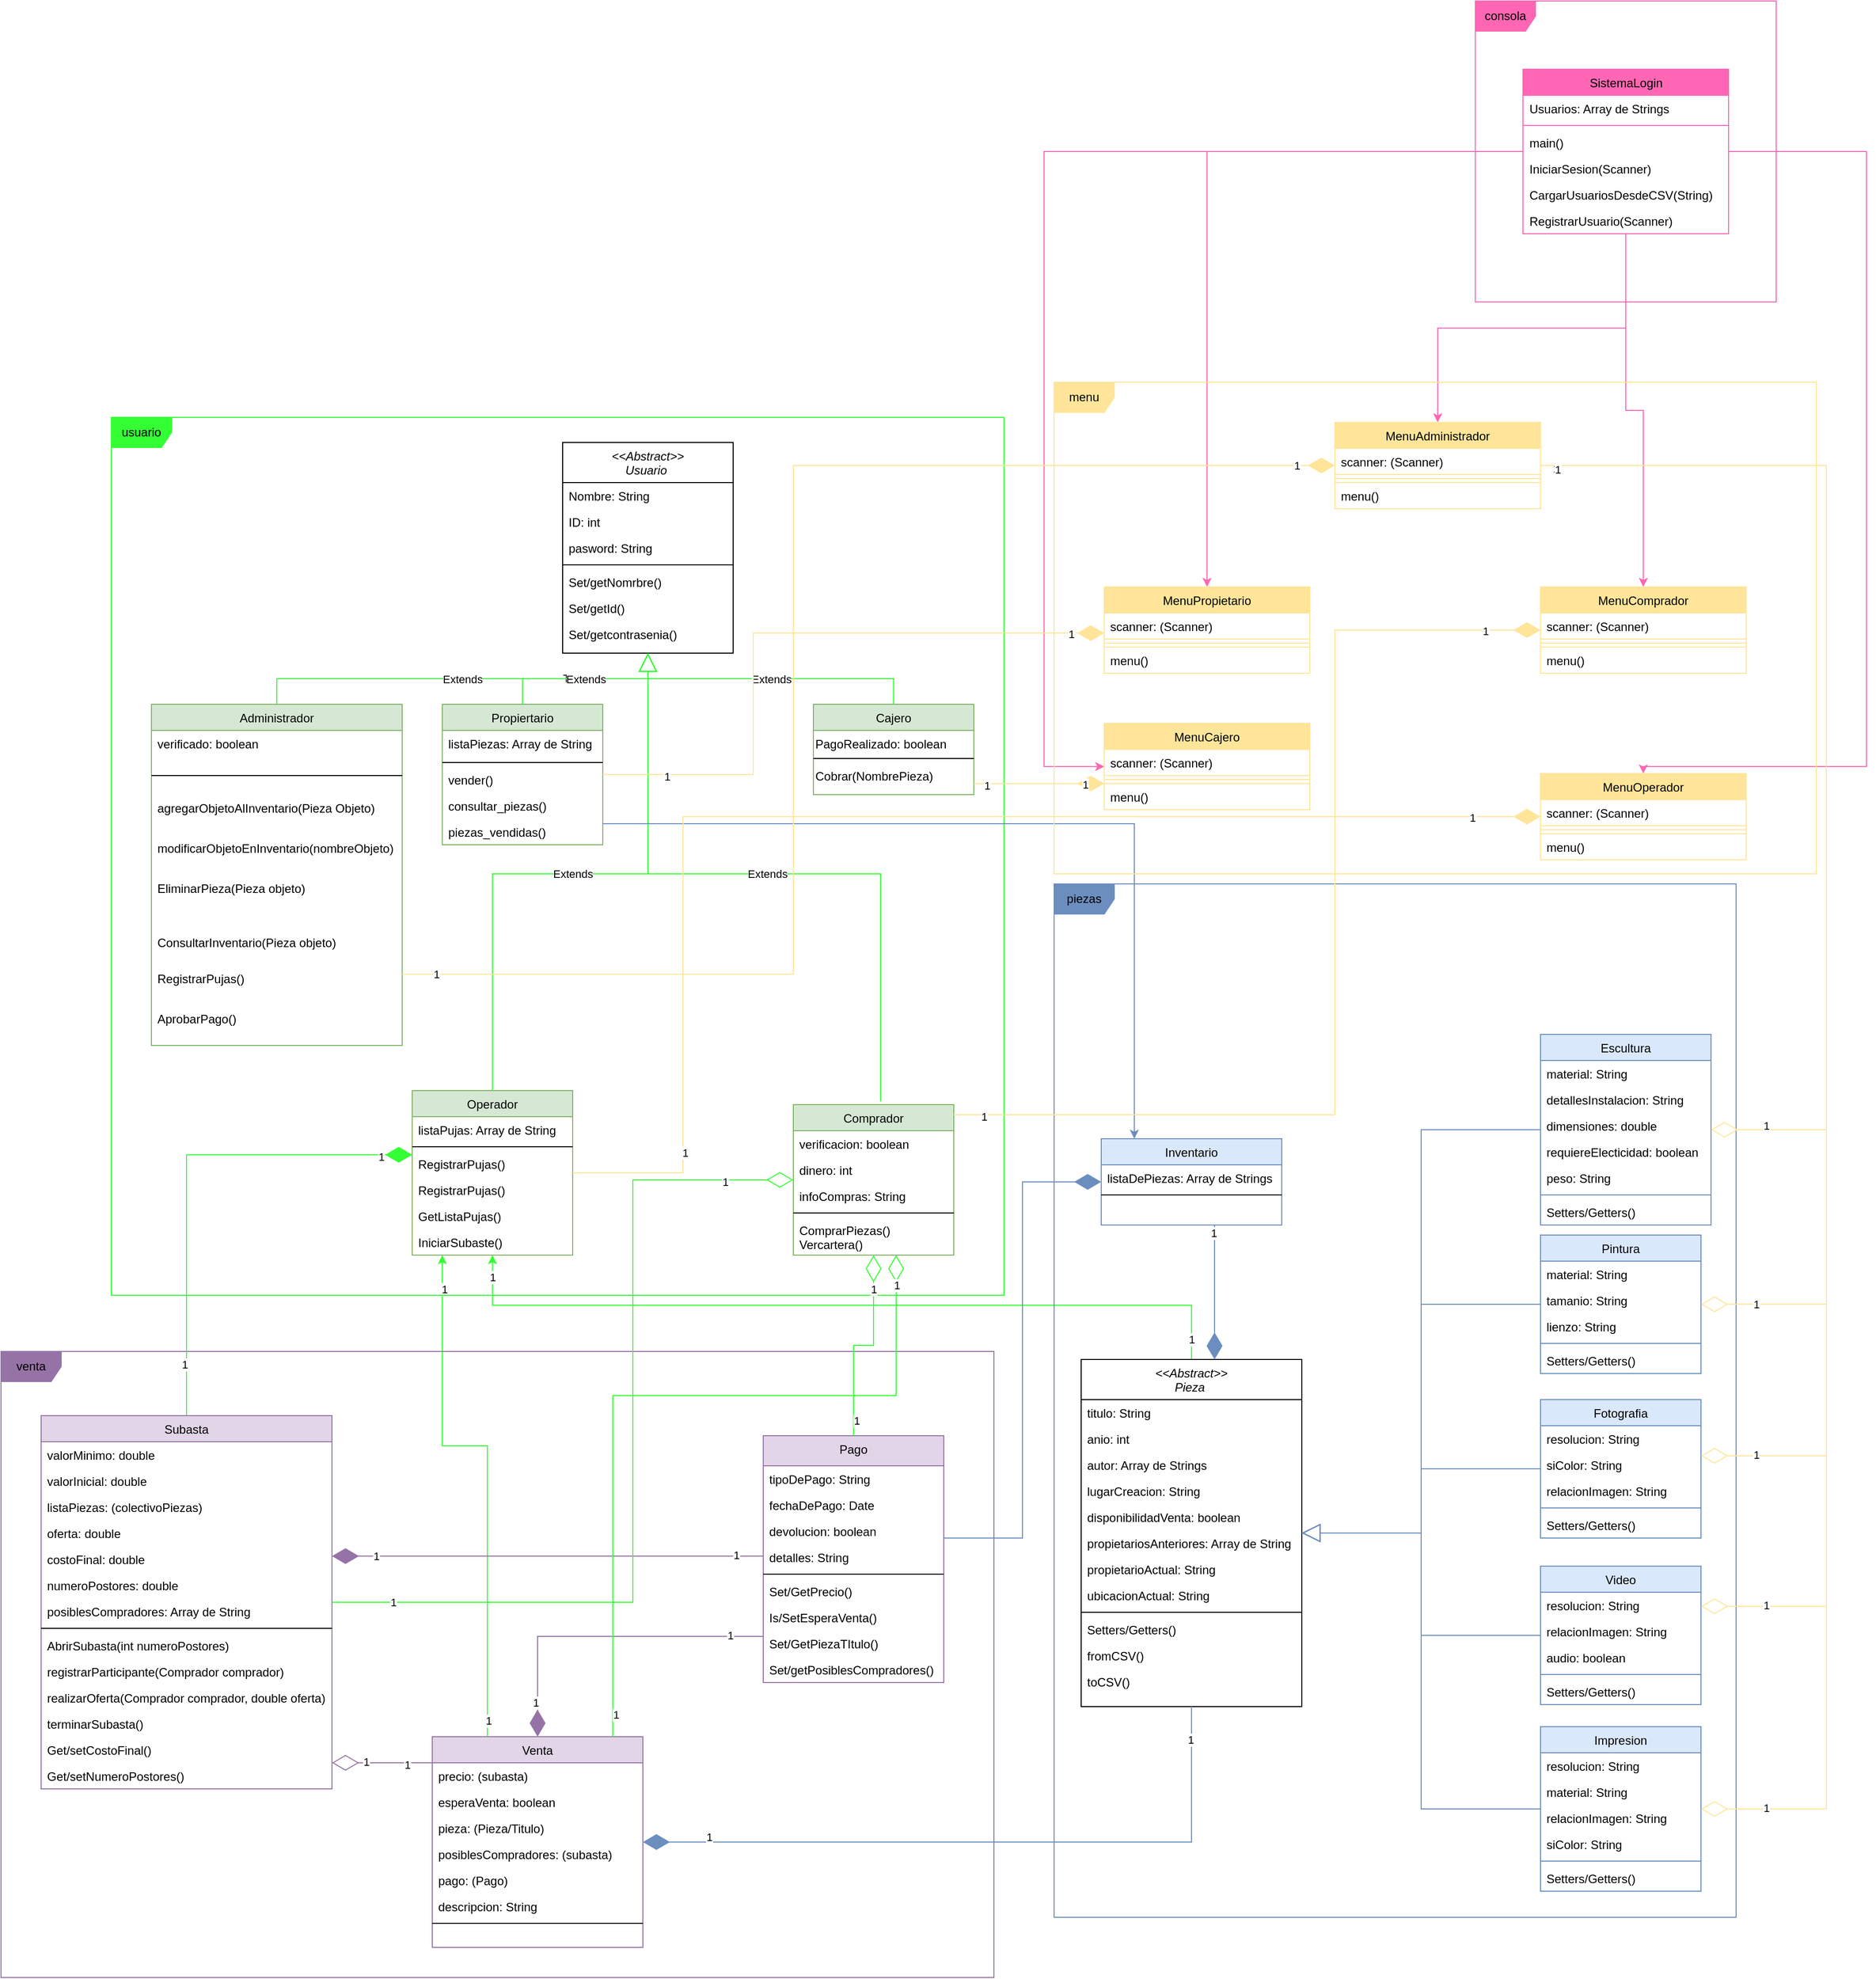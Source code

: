 <mxfile version="24.2.7" type="device">
  <diagram id="C5RBs43oDa-KdzZeNtuy" name="Page-1">
    <mxGraphModel dx="3452" dy="3846" grid="1" gridSize="10" guides="1" tooltips="1" connect="1" arrows="1" fold="1" page="1" pageScale="1" pageWidth="827" pageHeight="1169" math="0" shadow="0">
      <root>
        <mxCell id="WIyWlLk6GJQsqaUBKTNV-0" />
        <mxCell id="WIyWlLk6GJQsqaUBKTNV-1" parent="WIyWlLk6GJQsqaUBKTNV-0" />
        <mxCell id="yHp5LiDb8gGWvMPch4RD-46" value="&lt;&lt;Abstract&gt;&gt;&#xa;Usuario " style="swimlane;fontStyle=2;align=center;verticalAlign=top;childLayout=stackLayout;horizontal=1;startSize=40;horizontalStack=0;resizeParent=1;resizeLast=0;collapsible=1;marginBottom=0;rounded=0;shadow=0;strokeWidth=1;" parent="WIyWlLk6GJQsqaUBKTNV-1" vertex="1">
          <mxGeometry x="90" y="-1430" width="170" height="210" as="geometry">
            <mxRectangle x="230" y="140" width="160" height="26" as="alternateBounds" />
          </mxGeometry>
        </mxCell>
        <mxCell id="TQqstQnLtYKJAVKOR6ky-1" value="Nombre: String" style="text;align=left;verticalAlign=top;spacingLeft=4;spacingRight=4;overflow=hidden;rotatable=0;points=[[0,0.5],[1,0.5]];portConstraint=eastwest;rounded=0;shadow=0;html=0;" parent="yHp5LiDb8gGWvMPch4RD-46" vertex="1">
          <mxGeometry y="40" width="170" height="26" as="geometry" />
        </mxCell>
        <mxCell id="yHp5LiDb8gGWvMPch4RD-47" value="ID: int" style="text;align=left;verticalAlign=top;spacingLeft=4;spacingRight=4;overflow=hidden;rotatable=0;points=[[0,0.5],[1,0.5]];portConstraint=eastwest;" parent="yHp5LiDb8gGWvMPch4RD-46" vertex="1">
          <mxGeometry y="66" width="170" height="26" as="geometry" />
        </mxCell>
        <mxCell id="yHp5LiDb8gGWvMPch4RD-50" value="pasword: String" style="text;align=left;verticalAlign=top;spacingLeft=4;spacingRight=4;overflow=hidden;rotatable=0;points=[[0,0.5],[1,0.5]];portConstraint=eastwest;rounded=0;shadow=0;html=0;" parent="yHp5LiDb8gGWvMPch4RD-46" vertex="1">
          <mxGeometry y="92" width="170" height="26" as="geometry" />
        </mxCell>
        <mxCell id="yHp5LiDb8gGWvMPch4RD-51" value="" style="line;html=1;strokeWidth=1;align=left;verticalAlign=middle;spacingTop=-1;spacingLeft=3;spacingRight=3;rotatable=0;labelPosition=right;points=[];portConstraint=eastwest;" parent="yHp5LiDb8gGWvMPch4RD-46" vertex="1">
          <mxGeometry y="118" width="170" height="8" as="geometry" />
        </mxCell>
        <mxCell id="TQqstQnLtYKJAVKOR6ky-4" value="Set/getNomrbre()" style="text;align=left;verticalAlign=top;spacingLeft=4;spacingRight=4;overflow=hidden;rotatable=0;points=[[0,0.5],[1,0.5]];portConstraint=eastwest;" parent="yHp5LiDb8gGWvMPch4RD-46" vertex="1">
          <mxGeometry y="126" width="170" height="26" as="geometry" />
        </mxCell>
        <mxCell id="TQqstQnLtYKJAVKOR6ky-5" value="Set/getId()" style="text;align=left;verticalAlign=top;spacingLeft=4;spacingRight=4;overflow=hidden;rotatable=0;points=[[0,0.5],[1,0.5]];portConstraint=eastwest;" parent="yHp5LiDb8gGWvMPch4RD-46" vertex="1">
          <mxGeometry y="152" width="170" height="26" as="geometry" />
        </mxCell>
        <mxCell id="TQqstQnLtYKJAVKOR6ky-3" value="Set/getcontrasenia()" style="text;align=left;verticalAlign=top;spacingLeft=4;spacingRight=4;overflow=hidden;rotatable=0;points=[[0,0.5],[1,0.5]];portConstraint=eastwest;" parent="yHp5LiDb8gGWvMPch4RD-46" vertex="1">
          <mxGeometry y="178" width="170" height="26" as="geometry" />
        </mxCell>
        <mxCell id="yHp5LiDb8gGWvMPch4RD-53" value="Administrador" style="swimlane;fontStyle=0;align=center;verticalAlign=top;childLayout=stackLayout;horizontal=1;startSize=26;horizontalStack=0;resizeParent=1;resizeLast=0;collapsible=1;marginBottom=0;rounded=0;shadow=0;strokeWidth=1;fillColor=#d5e8d4;strokeColor=#82b366;" parent="WIyWlLk6GJQsqaUBKTNV-1" vertex="1">
          <mxGeometry x="-320" y="-1169" width="250" height="340" as="geometry">
            <mxRectangle x="130" y="380" width="160" height="26" as="alternateBounds" />
          </mxGeometry>
        </mxCell>
        <mxCell id="yHp5LiDb8gGWvMPch4RD-54" value="verificado: boolean" style="text;align=left;verticalAlign=top;spacingLeft=4;spacingRight=4;overflow=hidden;rotatable=0;points=[[0,0.5],[1,0.5]];portConstraint=eastwest;" parent="yHp5LiDb8gGWvMPch4RD-53" vertex="1">
          <mxGeometry y="26" width="250" height="26" as="geometry" />
        </mxCell>
        <mxCell id="yHp5LiDb8gGWvMPch4RD-56" value="" style="line;html=1;strokeWidth=1;align=left;verticalAlign=middle;spacingTop=-1;spacingLeft=3;spacingRight=3;rotatable=0;labelPosition=right;points=[];portConstraint=eastwest;" parent="yHp5LiDb8gGWvMPch4RD-53" vertex="1">
          <mxGeometry y="52" width="250" height="38" as="geometry" />
        </mxCell>
        <mxCell id="ilfk3USVHJTjclYqwWFc-7" value="agregarObjetoAlInventario(Pieza Objeto)&#xa;&#xa;" style="text;align=left;verticalAlign=top;spacingLeft=4;spacingRight=4;overflow=hidden;rotatable=0;points=[[0,0.5],[1,0.5]];portConstraint=eastwest;" parent="yHp5LiDb8gGWvMPch4RD-53" vertex="1">
          <mxGeometry y="90" width="250" height="40" as="geometry" />
        </mxCell>
        <mxCell id="ilfk3USVHJTjclYqwWFc-17" value="modificarObjetoEnInventario(nombreObjeto)" style="text;align=left;verticalAlign=top;spacingLeft=4;spacingRight=4;overflow=hidden;rotatable=0;points=[[0,0.5],[1,0.5]];portConstraint=eastwest;" parent="yHp5LiDb8gGWvMPch4RD-53" vertex="1">
          <mxGeometry y="130" width="250" height="40" as="geometry" />
        </mxCell>
        <mxCell id="ilfk3USVHJTjclYqwWFc-18" value="EliminarPieza(Pieza objeto)" style="text;align=left;verticalAlign=top;spacingLeft=4;spacingRight=4;overflow=hidden;rotatable=0;points=[[0,0.5],[1,0.5]];portConstraint=eastwest;" parent="yHp5LiDb8gGWvMPch4RD-53" vertex="1">
          <mxGeometry y="170" width="250" height="40" as="geometry" />
        </mxCell>
        <mxCell id="ilfk3USVHJTjclYqwWFc-19" value="&#xa;ConsultarInventario(Pieza objeto)" style="text;align=left;verticalAlign=top;spacingLeft=4;spacingRight=4;overflow=hidden;rotatable=0;points=[[0,0.5],[1,0.5]];portConstraint=eastwest;" parent="yHp5LiDb8gGWvMPch4RD-53" vertex="1">
          <mxGeometry y="210" width="250" height="50" as="geometry" />
        </mxCell>
        <mxCell id="ilfk3USVHJTjclYqwWFc-21" value="RegistrarPujas()" style="text;align=left;verticalAlign=top;spacingLeft=4;spacingRight=4;overflow=hidden;rotatable=0;points=[[0,0.5],[1,0.5]];portConstraint=eastwest;" parent="yHp5LiDb8gGWvMPch4RD-53" vertex="1">
          <mxGeometry y="260" width="250" height="40" as="geometry" />
        </mxCell>
        <mxCell id="ilfk3USVHJTjclYqwWFc-20" value="AprobarPago()" style="text;align=left;verticalAlign=top;spacingLeft=4;spacingRight=4;overflow=hidden;rotatable=0;points=[[0,0.5],[1,0.5]];portConstraint=eastwest;" parent="yHp5LiDb8gGWvMPch4RD-53" vertex="1">
          <mxGeometry y="300" width="250" height="40" as="geometry" />
        </mxCell>
        <mxCell id="yHp5LiDb8gGWvMPch4RD-59" value="Comprador" style="swimlane;fontStyle=0;align=center;verticalAlign=top;childLayout=stackLayout;horizontal=1;startSize=26;horizontalStack=0;resizeParent=1;resizeLast=0;collapsible=1;marginBottom=0;rounded=0;shadow=0;strokeWidth=1;fillColor=#d5e8d4;strokeColor=#82b366;" parent="WIyWlLk6GJQsqaUBKTNV-1" vertex="1">
          <mxGeometry x="320" y="-770" width="160" height="150" as="geometry">
            <mxRectangle x="340" y="380" width="170" height="26" as="alternateBounds" />
          </mxGeometry>
        </mxCell>
        <mxCell id="yHp5LiDb8gGWvMPch4RD-60" value="verificacion: boolean" style="text;align=left;verticalAlign=top;spacingLeft=4;spacingRight=4;overflow=hidden;rotatable=0;points=[[0,0.5],[1,0.5]];portConstraint=eastwest;" parent="yHp5LiDb8gGWvMPch4RD-59" vertex="1">
          <mxGeometry y="26" width="160" height="26" as="geometry" />
        </mxCell>
        <mxCell id="n8hrpAmNtIxC3Bg8Zhbz-0" value="dinero: int" style="text;align=left;verticalAlign=top;spacingLeft=4;spacingRight=4;overflow=hidden;rotatable=0;points=[[0,0.5],[1,0.5]];portConstraint=eastwest;" parent="yHp5LiDb8gGWvMPch4RD-59" vertex="1">
          <mxGeometry y="52" width="160" height="26" as="geometry" />
        </mxCell>
        <mxCell id="T9J1k0kJC5R4wE0G7LZG-33" value="infoCompras: String" style="text;align=left;verticalAlign=top;spacingLeft=4;spacingRight=4;overflow=hidden;rotatable=0;points=[[0,0.5],[1,0.5]];portConstraint=eastwest;" parent="yHp5LiDb8gGWvMPch4RD-59" vertex="1">
          <mxGeometry y="78" width="160" height="26" as="geometry" />
        </mxCell>
        <mxCell id="yHp5LiDb8gGWvMPch4RD-61" value="" style="line;html=1;strokeWidth=1;align=left;verticalAlign=middle;spacingTop=-1;spacingLeft=3;spacingRight=3;rotatable=0;labelPosition=right;points=[];portConstraint=eastwest;" parent="yHp5LiDb8gGWvMPch4RD-59" vertex="1">
          <mxGeometry y="104" width="160" height="8" as="geometry" />
        </mxCell>
        <mxCell id="ilfk3USVHJTjclYqwWFc-9" value="ComprarPiezas()&#xa;Vercartera()" style="text;align=left;verticalAlign=top;spacingLeft=4;spacingRight=4;overflow=hidden;rotatable=0;points=[[0,0.5],[1,0.5]];portConstraint=eastwest;" parent="yHp5LiDb8gGWvMPch4RD-59" vertex="1">
          <mxGeometry y="112" width="160" height="38" as="geometry" />
        </mxCell>
        <mxCell id="ilfk3USVHJTjclYqwWFc-112" style="edgeStyle=elbowEdgeStyle;rounded=0;orthogonalLoop=1;jettySize=auto;html=1;elbow=vertical;strokeColor=#33ff33;" parent="WIyWlLk6GJQsqaUBKTNV-1" source="yHp5LiDb8gGWvMPch4RD-62" target="T9J1k0kJC5R4wE0G7LZG-34" edge="1">
          <mxGeometry relative="1" as="geometry">
            <Array as="points">
              <mxPoint x="430" y="-570" />
            </Array>
          </mxGeometry>
        </mxCell>
        <mxCell id="ilfk3USVHJTjclYqwWFc-113" value="1" style="edgeLabel;html=1;align=center;verticalAlign=middle;resizable=0;points=[];" parent="ilfk3USVHJTjclYqwWFc-112" vertex="1" connectable="0">
          <mxGeometry x="0.945" relative="1" as="geometry">
            <mxPoint as="offset" />
          </mxGeometry>
        </mxCell>
        <mxCell id="ilfk3USVHJTjclYqwWFc-114" value="1" style="edgeLabel;html=1;align=center;verticalAlign=middle;resizable=0;points=[];" parent="ilfk3USVHJTjclYqwWFc-112" vertex="1" connectable="0">
          <mxGeometry x="-0.95" relative="1" as="geometry">
            <mxPoint as="offset" />
          </mxGeometry>
        </mxCell>
        <mxCell id="yHp5LiDb8gGWvMPch4RD-62" value="&lt;&lt;Abstract&gt;&gt;&#xa;Pieza " style="swimlane;fontStyle=2;align=center;verticalAlign=top;childLayout=stackLayout;horizontal=1;startSize=40;horizontalStack=0;resizeParent=1;resizeLast=0;collapsible=1;marginBottom=0;rounded=0;shadow=0;strokeWidth=1;" parent="WIyWlLk6GJQsqaUBKTNV-1" vertex="1">
          <mxGeometry x="607" y="-516" width="220" height="346" as="geometry">
            <mxRectangle x="550" y="140" width="160" height="26" as="alternateBounds" />
          </mxGeometry>
        </mxCell>
        <mxCell id="yHp5LiDb8gGWvMPch4RD-87" value="titulo: String" style="text;align=left;verticalAlign=top;spacingLeft=4;spacingRight=4;overflow=hidden;rotatable=0;points=[[0,0.5],[1,0.5]];portConstraint=eastwest;" parent="yHp5LiDb8gGWvMPch4RD-62" vertex="1">
          <mxGeometry y="40" width="220" height="26" as="geometry" />
        </mxCell>
        <mxCell id="TQqstQnLtYKJAVKOR6ky-12" value="anio: int" style="text;align=left;verticalAlign=top;spacingLeft=4;spacingRight=4;overflow=hidden;rotatable=0;points=[[0,0.5],[1,0.5]];portConstraint=eastwest;" parent="yHp5LiDb8gGWvMPch4RD-62" vertex="1">
          <mxGeometry y="66" width="220" height="26" as="geometry" />
        </mxCell>
        <mxCell id="TQqstQnLtYKJAVKOR6ky-9" value="autor: Array de Strings" style="text;align=left;verticalAlign=top;spacingLeft=4;spacingRight=4;overflow=hidden;rotatable=0;points=[[0,0.5],[1,0.5]];portConstraint=eastwest;" parent="yHp5LiDb8gGWvMPch4RD-62" vertex="1">
          <mxGeometry y="92" width="220" height="26" as="geometry" />
        </mxCell>
        <mxCell id="TQqstQnLtYKJAVKOR6ky-11" value="lugarCreacion: String" style="text;align=left;verticalAlign=top;spacingLeft=4;spacingRight=4;overflow=hidden;rotatable=0;points=[[0,0.5],[1,0.5]];portConstraint=eastwest;" parent="yHp5LiDb8gGWvMPch4RD-62" vertex="1">
          <mxGeometry y="118" width="220" height="26" as="geometry" />
        </mxCell>
        <mxCell id="TQqstQnLtYKJAVKOR6ky-7" value="disponibilidadVenta: boolean" style="text;align=left;verticalAlign=top;spacingLeft=4;spacingRight=4;overflow=hidden;rotatable=0;points=[[0,0.5],[1,0.5]];portConstraint=eastwest;" parent="yHp5LiDb8gGWvMPch4RD-62" vertex="1">
          <mxGeometry y="144" width="220" height="26" as="geometry" />
        </mxCell>
        <mxCell id="yHp5LiDb8gGWvMPch4RD-70" value="propietariosAnteriores: Array de String" style="text;align=left;verticalAlign=top;spacingLeft=4;spacingRight=4;overflow=hidden;rotatable=0;points=[[0,0.5],[1,0.5]];portConstraint=eastwest;" parent="yHp5LiDb8gGWvMPch4RD-62" vertex="1">
          <mxGeometry y="170" width="220" height="26" as="geometry" />
        </mxCell>
        <mxCell id="TQqstQnLtYKJAVKOR6ky-6" value="propietarioActual: String" style="text;align=left;verticalAlign=top;spacingLeft=4;spacingRight=4;overflow=hidden;rotatable=0;points=[[0,0.5],[1,0.5]];portConstraint=eastwest;" parent="yHp5LiDb8gGWvMPch4RD-62" vertex="1">
          <mxGeometry y="196" width="220" height="26" as="geometry" />
        </mxCell>
        <mxCell id="TQqstQnLtYKJAVKOR6ky-17" value="ubicacionActual: String" style="text;align=left;verticalAlign=top;spacingLeft=4;spacingRight=4;overflow=hidden;rotatable=0;points=[[0,0.5],[1,0.5]];portConstraint=eastwest;" parent="yHp5LiDb8gGWvMPch4RD-62" vertex="1">
          <mxGeometry y="222" width="220" height="26" as="geometry" />
        </mxCell>
        <mxCell id="yHp5LiDb8gGWvMPch4RD-69" value="" style="line;html=1;strokeWidth=1;align=left;verticalAlign=middle;spacingTop=-1;spacingLeft=3;spacingRight=3;rotatable=0;labelPosition=right;points=[];portConstraint=eastwest;" parent="yHp5LiDb8gGWvMPch4RD-62" vertex="1">
          <mxGeometry y="248" width="220" height="8" as="geometry" />
        </mxCell>
        <mxCell id="TQqstQnLtYKJAVKOR6ky-21" value="Setters/Getters()" style="text;align=left;verticalAlign=top;spacingLeft=4;spacingRight=4;overflow=hidden;rotatable=0;points=[[0,0.5],[1,0.5]];portConstraint=eastwest;" parent="yHp5LiDb8gGWvMPch4RD-62" vertex="1">
          <mxGeometry y="256" width="220" height="26" as="geometry" />
        </mxCell>
        <mxCell id="ilfk3USVHJTjclYqwWFc-107" value="fromCSV()" style="text;align=left;verticalAlign=top;spacingLeft=4;spacingRight=4;overflow=hidden;rotatable=0;points=[[0,0.5],[1,0.5]];portConstraint=eastwest;" parent="yHp5LiDb8gGWvMPch4RD-62" vertex="1">
          <mxGeometry y="282" width="220" height="26" as="geometry" />
        </mxCell>
        <mxCell id="ilfk3USVHJTjclYqwWFc-108" value="toCSV()" style="text;align=left;verticalAlign=top;spacingLeft=4;spacingRight=4;overflow=hidden;rotatable=0;points=[[0,0.5],[1,0.5]];portConstraint=eastwest;" parent="yHp5LiDb8gGWvMPch4RD-62" vertex="1">
          <mxGeometry y="308" width="220" height="26" as="geometry" />
        </mxCell>
        <mxCell id="yHp5LiDb8gGWvMPch4RD-80" value="Subasta" style="swimlane;fontStyle=0;align=center;verticalAlign=top;childLayout=stackLayout;horizontal=1;startSize=26;horizontalStack=0;resizeParent=1;resizeLast=0;collapsible=1;marginBottom=0;rounded=0;shadow=0;strokeWidth=1;fillColor=#e1d5e7;strokeColor=#9673a6;" parent="WIyWlLk6GJQsqaUBKTNV-1" vertex="1">
          <mxGeometry x="-430" y="-460" width="290" height="372" as="geometry">
            <mxRectangle x="340" y="380" width="170" height="26" as="alternateBounds" />
          </mxGeometry>
        </mxCell>
        <mxCell id="yHp5LiDb8gGWvMPch4RD-81" value="valorMinimo: double" style="text;align=left;verticalAlign=top;spacingLeft=4;spacingRight=4;overflow=hidden;rotatable=0;points=[[0,0.5],[1,0.5]];portConstraint=eastwest;" parent="yHp5LiDb8gGWvMPch4RD-80" vertex="1">
          <mxGeometry y="26" width="290" height="26" as="geometry" />
        </mxCell>
        <mxCell id="T9J1k0kJC5R4wE0G7LZG-38" value="valorInicial: double" style="text;align=left;verticalAlign=top;spacingLeft=4;spacingRight=4;overflow=hidden;rotatable=0;points=[[0,0.5],[1,0.5]];portConstraint=eastwest;" parent="yHp5LiDb8gGWvMPch4RD-80" vertex="1">
          <mxGeometry y="52" width="290" height="26" as="geometry" />
        </mxCell>
        <mxCell id="T9J1k0kJC5R4wE0G7LZG-39" value="listaPiezas: (colectivoPiezas)" style="text;align=left;verticalAlign=top;spacingLeft=4;spacingRight=4;overflow=hidden;rotatable=0;points=[[0,0.5],[1,0.5]];portConstraint=eastwest;" parent="yHp5LiDb8gGWvMPch4RD-80" vertex="1">
          <mxGeometry y="78" width="290" height="26" as="geometry" />
        </mxCell>
        <mxCell id="T9J1k0kJC5R4wE0G7LZG-37" value="oferta: double" style="text;align=left;verticalAlign=top;spacingLeft=4;spacingRight=4;overflow=hidden;rotatable=0;points=[[0,0.5],[1,0.5]];portConstraint=eastwest;" parent="yHp5LiDb8gGWvMPch4RD-80" vertex="1">
          <mxGeometry y="104" width="290" height="26" as="geometry" />
        </mxCell>
        <mxCell id="T9J1k0kJC5R4wE0G7LZG-41" value="costoFinal: double" style="text;align=left;verticalAlign=top;spacingLeft=4;spacingRight=4;overflow=hidden;rotatable=0;points=[[0,0.5],[1,0.5]];portConstraint=eastwest;" parent="yHp5LiDb8gGWvMPch4RD-80" vertex="1">
          <mxGeometry y="130" width="290" height="26" as="geometry" />
        </mxCell>
        <mxCell id="B-XOrOqqEqMm-9fevjgR-23" value="numeroPostores: double" style="text;align=left;verticalAlign=top;spacingLeft=4;spacingRight=4;overflow=hidden;rotatable=0;points=[[0,0.5],[1,0.5]];portConstraint=eastwest;" parent="yHp5LiDb8gGWvMPch4RD-80" vertex="1">
          <mxGeometry y="156" width="290" height="26" as="geometry" />
        </mxCell>
        <mxCell id="T9J1k0kJC5R4wE0G7LZG-43" value="posiblesCompradores: Array de String" style="text;align=left;verticalAlign=top;spacingLeft=4;spacingRight=4;overflow=hidden;rotatable=0;points=[[0,0.5],[1,0.5]];portConstraint=eastwest;" parent="yHp5LiDb8gGWvMPch4RD-80" vertex="1">
          <mxGeometry y="182" width="290" height="26" as="geometry" />
        </mxCell>
        <mxCell id="yHp5LiDb8gGWvMPch4RD-82" value="" style="line;html=1;strokeWidth=1;align=left;verticalAlign=middle;spacingTop=-1;spacingLeft=3;spacingRight=3;rotatable=0;labelPosition=right;points=[];portConstraint=eastwest;" parent="yHp5LiDb8gGWvMPch4RD-80" vertex="1">
          <mxGeometry y="208" width="290" height="8" as="geometry" />
        </mxCell>
        <mxCell id="ilfk3USVHJTjclYqwWFc-61" value="AbrirSubasta(int numeroPostores)" style="text;align=left;verticalAlign=top;spacingLeft=4;spacingRight=4;overflow=hidden;rotatable=0;points=[[0,0.5],[1,0.5]];portConstraint=eastwest;" parent="yHp5LiDb8gGWvMPch4RD-80" vertex="1">
          <mxGeometry y="216" width="290" height="26" as="geometry" />
        </mxCell>
        <mxCell id="ilfk3USVHJTjclYqwWFc-62" value="registrarParticipante(Comprador comprador)" style="text;align=left;verticalAlign=top;spacingLeft=4;spacingRight=4;overflow=hidden;rotatable=0;points=[[0,0.5],[1,0.5]];portConstraint=eastwest;" parent="yHp5LiDb8gGWvMPch4RD-80" vertex="1">
          <mxGeometry y="242" width="290" height="26" as="geometry" />
        </mxCell>
        <mxCell id="ilfk3USVHJTjclYqwWFc-63" value="realizarOferta(Comprador comprador, double oferta)" style="text;align=left;verticalAlign=top;spacingLeft=4;spacingRight=4;overflow=hidden;rotatable=0;points=[[0,0.5],[1,0.5]];portConstraint=eastwest;" parent="yHp5LiDb8gGWvMPch4RD-80" vertex="1">
          <mxGeometry y="268" width="290" height="26" as="geometry" />
        </mxCell>
        <mxCell id="ilfk3USVHJTjclYqwWFc-64" value="terminarSubasta()" style="text;align=left;verticalAlign=top;spacingLeft=4;spacingRight=4;overflow=hidden;rotatable=0;points=[[0,0.5],[1,0.5]];portConstraint=eastwest;" parent="yHp5LiDb8gGWvMPch4RD-80" vertex="1">
          <mxGeometry y="294" width="290" height="26" as="geometry" />
        </mxCell>
        <mxCell id="ilfk3USVHJTjclYqwWFc-59" value="Get/setCostoFinal()" style="text;align=left;verticalAlign=top;spacingLeft=4;spacingRight=4;overflow=hidden;rotatable=0;points=[[0,0.5],[1,0.5]];portConstraint=eastwest;" parent="yHp5LiDb8gGWvMPch4RD-80" vertex="1">
          <mxGeometry y="320" width="290" height="26" as="geometry" />
        </mxCell>
        <mxCell id="ilfk3USVHJTjclYqwWFc-60" value="Get/setNumeroPostores()" style="text;align=left;verticalAlign=top;spacingLeft=4;spacingRight=4;overflow=hidden;rotatable=0;points=[[0,0.5],[1,0.5]];portConstraint=eastwest;" parent="yHp5LiDb8gGWvMPch4RD-80" vertex="1">
          <mxGeometry y="346" width="290" height="26" as="geometry" />
        </mxCell>
        <mxCell id="yHp5LiDb8gGWvMPch4RD-83" value="Venta" style="swimlane;fontStyle=0;align=center;verticalAlign=top;childLayout=stackLayout;horizontal=1;startSize=26;horizontalStack=0;resizeParent=1;resizeLast=0;collapsible=1;marginBottom=0;rounded=0;shadow=0;strokeWidth=1;fillColor=#e1d5e7;strokeColor=#9673a6;" parent="WIyWlLk6GJQsqaUBKTNV-1" vertex="1">
          <mxGeometry x="-40" y="-140" width="210" height="210" as="geometry">
            <mxRectangle x="340" y="380" width="170" height="26" as="alternateBounds" />
          </mxGeometry>
        </mxCell>
        <mxCell id="yHp5LiDb8gGWvMPch4RD-84" value="precio: (subasta)" style="text;align=left;verticalAlign=top;spacingLeft=4;spacingRight=4;overflow=hidden;rotatable=0;points=[[0,0.5],[1,0.5]];portConstraint=eastwest;" parent="yHp5LiDb8gGWvMPch4RD-83" vertex="1">
          <mxGeometry y="26" width="210" height="26" as="geometry" />
        </mxCell>
        <mxCell id="T9J1k0kJC5R4wE0G7LZG-42" value="esperaVenta: boolean" style="text;align=left;verticalAlign=top;spacingLeft=4;spacingRight=4;overflow=hidden;rotatable=0;points=[[0,0.5],[1,0.5]];portConstraint=eastwest;" parent="yHp5LiDb8gGWvMPch4RD-83" vertex="1">
          <mxGeometry y="52" width="210" height="26" as="geometry" />
        </mxCell>
        <mxCell id="T9J1k0kJC5R4wE0G7LZG-46" value="pieza: (Pieza/Titulo)" style="text;align=left;verticalAlign=top;spacingLeft=4;spacingRight=4;overflow=hidden;rotatable=0;points=[[0,0.5],[1,0.5]];portConstraint=eastwest;" parent="yHp5LiDb8gGWvMPch4RD-83" vertex="1">
          <mxGeometry y="78" width="210" height="26" as="geometry" />
        </mxCell>
        <mxCell id="T9J1k0kJC5R4wE0G7LZG-44" value="posiblesCompradores: (subasta)" style="text;align=left;verticalAlign=top;spacingLeft=4;spacingRight=4;overflow=hidden;rotatable=0;points=[[0,0.5],[1,0.5]];portConstraint=eastwest;" parent="yHp5LiDb8gGWvMPch4RD-83" vertex="1">
          <mxGeometry y="104" width="210" height="26" as="geometry" />
        </mxCell>
        <mxCell id="T9J1k0kJC5R4wE0G7LZG-45" value="pago: (Pago)" style="text;align=left;verticalAlign=top;spacingLeft=4;spacingRight=4;overflow=hidden;rotatable=0;points=[[0,0.5],[1,0.5]];portConstraint=eastwest;" parent="yHp5LiDb8gGWvMPch4RD-83" vertex="1">
          <mxGeometry y="130" width="210" height="26" as="geometry" />
        </mxCell>
        <mxCell id="B-XOrOqqEqMm-9fevjgR-69" value="descripcion: String" style="text;align=left;verticalAlign=top;spacingLeft=4;spacingRight=4;overflow=hidden;rotatable=0;points=[[0,0.5],[1,0.5]];portConstraint=eastwest;" parent="yHp5LiDb8gGWvMPch4RD-83" vertex="1">
          <mxGeometry y="156" width="210" height="26" as="geometry" />
        </mxCell>
        <mxCell id="yHp5LiDb8gGWvMPch4RD-85" value="" style="line;html=1;strokeWidth=1;align=left;verticalAlign=middle;spacingTop=-1;spacingLeft=3;spacingRight=3;rotatable=0;labelPosition=right;points=[];portConstraint=eastwest;" parent="yHp5LiDb8gGWvMPch4RD-83" vertex="1">
          <mxGeometry y="182" width="210" height="8" as="geometry" />
        </mxCell>
        <mxCell id="yHp5LiDb8gGWvMPch4RD-89" value="Pago" style="swimlane;fontStyle=0;align=center;verticalAlign=top;childLayout=stackLayout;horizontal=1;startSize=30;horizontalStack=0;resizeParent=1;resizeLast=0;collapsible=1;marginBottom=0;rounded=0;shadow=0;strokeWidth=1;fillColor=#e1d5e7;strokeColor=#9673a6;" parent="WIyWlLk6GJQsqaUBKTNV-1" vertex="1">
          <mxGeometry x="290" y="-440" width="180" height="246" as="geometry">
            <mxRectangle x="340" y="380" width="170" height="26" as="alternateBounds" />
          </mxGeometry>
        </mxCell>
        <mxCell id="yHp5LiDb8gGWvMPch4RD-90" value="tipoDePago: String" style="text;align=left;verticalAlign=top;spacingLeft=4;spacingRight=4;overflow=hidden;rotatable=0;points=[[0,0.5],[1,0.5]];portConstraint=eastwest;" parent="yHp5LiDb8gGWvMPch4RD-89" vertex="1">
          <mxGeometry y="30" width="180" height="26" as="geometry" />
        </mxCell>
        <mxCell id="T9J1k0kJC5R4wE0G7LZG-0" value="fechaDePago: Date" style="text;align=left;verticalAlign=top;spacingLeft=4;spacingRight=4;overflow=hidden;rotatable=0;points=[[0,0.5],[1,0.5]];portConstraint=eastwest;" parent="yHp5LiDb8gGWvMPch4RD-89" vertex="1">
          <mxGeometry y="56" width="180" height="26" as="geometry" />
        </mxCell>
        <mxCell id="B-XOrOqqEqMm-9fevjgR-68" value="devolucion: boolean" style="text;align=left;verticalAlign=top;spacingLeft=4;spacingRight=4;overflow=hidden;rotatable=0;points=[[0,0.5],[1,0.5]];portConstraint=eastwest;" parent="yHp5LiDb8gGWvMPch4RD-89" vertex="1">
          <mxGeometry y="82" width="180" height="26" as="geometry" />
        </mxCell>
        <mxCell id="T9J1k0kJC5R4wE0G7LZG-1" value="detalles: String" style="text;align=left;verticalAlign=top;spacingLeft=4;spacingRight=4;overflow=hidden;rotatable=0;points=[[0,0.5],[1,0.5]];portConstraint=eastwest;" parent="yHp5LiDb8gGWvMPch4RD-89" vertex="1">
          <mxGeometry y="108" width="180" height="26" as="geometry" />
        </mxCell>
        <mxCell id="yHp5LiDb8gGWvMPch4RD-91" value="" style="line;html=1;strokeWidth=1;align=left;verticalAlign=middle;spacingTop=-1;spacingLeft=3;spacingRight=3;rotatable=0;labelPosition=right;points=[];portConstraint=eastwest;" parent="yHp5LiDb8gGWvMPch4RD-89" vertex="1">
          <mxGeometry y="134" width="180" height="8" as="geometry" />
        </mxCell>
        <mxCell id="ilfk3USVHJTjclYqwWFc-65" value="Set/GetPrecio()" style="text;align=left;verticalAlign=top;spacingLeft=4;spacingRight=4;overflow=hidden;rotatable=0;points=[[0,0.5],[1,0.5]];portConstraint=eastwest;" parent="yHp5LiDb8gGWvMPch4RD-89" vertex="1">
          <mxGeometry y="142" width="180" height="26" as="geometry" />
        </mxCell>
        <mxCell id="ilfk3USVHJTjclYqwWFc-66" value="Is/SetEsperaVenta()" style="text;align=left;verticalAlign=top;spacingLeft=4;spacingRight=4;overflow=hidden;rotatable=0;points=[[0,0.5],[1,0.5]];portConstraint=eastwest;" parent="yHp5LiDb8gGWvMPch4RD-89" vertex="1">
          <mxGeometry y="168" width="180" height="26" as="geometry" />
        </mxCell>
        <mxCell id="ilfk3USVHJTjclYqwWFc-67" value="Set/GetPiezaTItulo()" style="text;align=left;verticalAlign=top;spacingLeft=4;spacingRight=4;overflow=hidden;rotatable=0;points=[[0,0.5],[1,0.5]];portConstraint=eastwest;" parent="yHp5LiDb8gGWvMPch4RD-89" vertex="1">
          <mxGeometry y="194" width="180" height="26" as="geometry" />
        </mxCell>
        <mxCell id="ilfk3USVHJTjclYqwWFc-68" value="Set/getPosiblesCompradores()" style="text;align=left;verticalAlign=top;spacingLeft=4;spacingRight=4;overflow=hidden;rotatable=0;points=[[0,0.5],[1,0.5]];portConstraint=eastwest;" parent="yHp5LiDb8gGWvMPch4RD-89" vertex="1">
          <mxGeometry y="220" width="180" height="26" as="geometry" />
        </mxCell>
        <mxCell id="T9J1k0kJC5R4wE0G7LZG-8" value="&lt;span style=&quot;font-weight: normal;&quot;&gt;Video&lt;/span&gt;" style="swimlane;fontStyle=1;align=center;verticalAlign=top;childLayout=stackLayout;horizontal=1;startSize=26;horizontalStack=0;resizeParent=1;resizeParentMax=0;resizeLast=0;collapsible=1;marginBottom=0;whiteSpace=wrap;html=1;fillColor=#dae8fc;strokeColor=#6c8ebf;" parent="WIyWlLk6GJQsqaUBKTNV-1" vertex="1">
          <mxGeometry x="1065" y="-310" width="160" height="138" as="geometry" />
        </mxCell>
        <mxCell id="T9J1k0kJC5R4wE0G7LZG-51" value="resolucion: String" style="text;strokeColor=none;fillColor=none;align=left;verticalAlign=top;spacingLeft=4;spacingRight=4;overflow=hidden;rotatable=0;points=[[0,0.5],[1,0.5]];portConstraint=eastwest;whiteSpace=wrap;html=1;" parent="T9J1k0kJC5R4wE0G7LZG-8" vertex="1">
          <mxGeometry y="26" width="160" height="26" as="geometry" />
        </mxCell>
        <mxCell id="T9J1k0kJC5R4wE0G7LZG-9" value="relacionImagen: String" style="text;strokeColor=none;fillColor=none;align=left;verticalAlign=top;spacingLeft=4;spacingRight=4;overflow=hidden;rotatable=0;points=[[0,0.5],[1,0.5]];portConstraint=eastwest;whiteSpace=wrap;html=1;" parent="T9J1k0kJC5R4wE0G7LZG-8" vertex="1">
          <mxGeometry y="52" width="160" height="26" as="geometry" />
        </mxCell>
        <mxCell id="T9J1k0kJC5R4wE0G7LZG-50" value="audio: boolean" style="text;strokeColor=none;fillColor=none;align=left;verticalAlign=top;spacingLeft=4;spacingRight=4;overflow=hidden;rotatable=0;points=[[0,0.5],[1,0.5]];portConstraint=eastwest;whiteSpace=wrap;html=1;" parent="T9J1k0kJC5R4wE0G7LZG-8" vertex="1">
          <mxGeometry y="78" width="160" height="26" as="geometry" />
        </mxCell>
        <mxCell id="T9J1k0kJC5R4wE0G7LZG-10" value="" style="line;strokeWidth=1;fillColor=none;align=left;verticalAlign=middle;spacingTop=-1;spacingLeft=3;spacingRight=3;rotatable=0;labelPosition=right;points=[];portConstraint=eastwest;strokeColor=inherit;" parent="T9J1k0kJC5R4wE0G7LZG-8" vertex="1">
          <mxGeometry y="104" width="160" height="8" as="geometry" />
        </mxCell>
        <mxCell id="tXUEc1l4zNeXvUGdgny_-90" value="Setters/Getters()" style="text;align=left;verticalAlign=top;spacingLeft=4;spacingRight=4;overflow=hidden;rotatable=0;points=[[0,0.5],[1,0.5]];portConstraint=eastwest;" vertex="1" parent="T9J1k0kJC5R4wE0G7LZG-8">
          <mxGeometry y="112" width="160" height="26" as="geometry" />
        </mxCell>
        <mxCell id="T9J1k0kJC5R4wE0G7LZG-12" value="&lt;span style=&quot;font-weight: normal;&quot;&gt;Impresion&lt;/span&gt;&lt;span style=&quot;color: rgba(0, 0, 0, 0); font-family: monospace; font-size: 0px; font-weight: 400; text-align: start; text-wrap: nowrap;&quot;&gt;%3CmxGraphModel%3E%3Croot%3E%3CmxCell%20id%3D%220%22%2F%3E%3CmxCell%20id%3D%221%22%20parent%3D%220%22%2F%3E%3CmxCell%20id%3D%222%22%20value%3D%22%26lt%3Bspan%20style%3D%26quot%3Bfont-weight%3A%20normal%3B%26quot%3B%26gt%3BPintura%26lt%3B%2Fspan%26gt%3B%22%20style%3D%22swimlane%3BfontStyle%3D1%3Balign%3Dcenter%3BverticalAlign%3Dtop%3BchildLayout%3DstackLayout%3Bhorizontal%3D1%3BstartSize%3D26%3BhorizontalStack%3D0%3BresizeParent%3D1%3BresizeParentMax%3D0%3BresizeLast%3D0%3Bcollapsible%3D1%3BmarginBottom%3D0%3BwhiteSpace%3Dwrap%3Bhtml%3D1%3B%22%20vertex%3D%221%22%20parent%3D%221%22%3E%3CmxGeometry%20x%3D%22440%22%20y%3D%22480%22%20width%3D%22160%22%20height%3D%2286%22%20as%3D%22geometry%22%2F%3E%3C%2FmxCell%3E%3CmxCell%20id%3D%223%22%20value%3D%22%2B%20field%3A%20type%22%20style%3D%22text%3BstrokeColor%3Dnone%3BfillColor%3Dnone%3Balign%3Dleft%3BverticalAlign%3Dtop%3BspacingLeft%3D4%3BspacingRight%3D4%3Boverflow%3Dhidden%3Brotatable%3D0%3Bpoints%3D%5B%5B0%2C0.5%5D%2C%5B1%2C0.5%5D%5D%3BportConstraint%3Deastwest%3BwhiteSpace%3Dwrap%3Bhtml%3D1%3B%22%20vertex%3D%221%22%20parent%3D%222%22%3E%3CmxGeometry%20y%3D%2226%22%20width%3D%22160%22%20height%3D%2226%22%20as%3D%22geometry%22%2F%3E%3C%2FmxCell%3E%3CmxCell%20id%3D%224%22%20value%3D%22%22%20style%3D%22line%3BstrokeWidth%3D1%3BfillColor%3Dnone%3Balign%3Dleft%3BverticalAlign%3Dmiddle%3BspacingTop%3D-1%3BspacingLeft%3D3%3BspacingRight%3D3%3Brotatable%3D0%3BlabelPosition%3Dright%3Bpoints%3D%5B%5D%3BportConstraint%3Deastwest%3BstrokeColor%3Dinherit%3B%22%20vertex%3D%221%22%20parent%3D%222%22%3E%3CmxGeometry%20y%3D%2252%22%20width%3D%22160%22%20height%3D%228%22%20as%3D%22geometry%22%2F%3E%3C%2FmxCell%3E%3CmxCell%20id%3D%225%22%20value%3D%22%2B%20method(type)%3A%20type%22%20style%3D%22text%3BstrokeColor%3Dnone%3BfillColor%3Dnone%3Balign%3Dleft%3BverticalAlign%3Dtop%3BspacingLeft%3D4%3BspacingRight%3D4%3Boverflow%3Dhidden%3Brotatable%3D0%3Bpoints%3D%5B%5B0%2C0.5%5D%2C%5B1%2C0.5%5D%5D%3BportConstraint%3Deastwest%3BwhiteSpace%3Dwrap%3Bhtml%3D1%3B%22%20vertex%3D%221%22%20parent%3D%222%22%3E%3CmxGeometry%20y%3D%2260%22%20width%3D%22160%22%20height%3D%2226%22%20as%3D%22geometry%22%2F%3E%3C%2FmxCell%3E%3C%2Froot%3E%3C%2FmxGraphModel%3E&lt;/span&gt;" style="swimlane;fontStyle=1;align=center;verticalAlign=top;childLayout=stackLayout;horizontal=1;startSize=26;horizontalStack=0;resizeParent=1;resizeParentMax=0;resizeLast=0;collapsible=1;marginBottom=0;whiteSpace=wrap;html=1;fillColor=#dae8fc;strokeColor=#6c8ebf;" parent="WIyWlLk6GJQsqaUBKTNV-1" vertex="1">
          <mxGeometry x="1065" y="-150" width="160" height="164" as="geometry" />
        </mxCell>
        <mxCell id="T9J1k0kJC5R4wE0G7LZG-64" value="resolucion: String" style="text;strokeColor=none;fillColor=none;align=left;verticalAlign=top;spacingLeft=4;spacingRight=4;overflow=hidden;rotatable=0;points=[[0,0.5],[1,0.5]];portConstraint=eastwest;whiteSpace=wrap;html=1;" parent="T9J1k0kJC5R4wE0G7LZG-12" vertex="1">
          <mxGeometry y="26" width="160" height="26" as="geometry" />
        </mxCell>
        <mxCell id="T9J1k0kJC5R4wE0G7LZG-65" value="material: String" style="text;strokeColor=none;fillColor=none;align=left;verticalAlign=top;spacingLeft=4;spacingRight=4;overflow=hidden;rotatable=0;points=[[0,0.5],[1,0.5]];portConstraint=eastwest;whiteSpace=wrap;html=1;" parent="T9J1k0kJC5R4wE0G7LZG-12" vertex="1">
          <mxGeometry y="52" width="160" height="26" as="geometry" />
        </mxCell>
        <mxCell id="T9J1k0kJC5R4wE0G7LZG-62" value="relacionImagen: String" style="text;strokeColor=none;fillColor=none;align=left;verticalAlign=top;spacingLeft=4;spacingRight=4;overflow=hidden;rotatable=0;points=[[0,0.5],[1,0.5]];portConstraint=eastwest;whiteSpace=wrap;html=1;" parent="T9J1k0kJC5R4wE0G7LZG-12" vertex="1">
          <mxGeometry y="78" width="160" height="26" as="geometry" />
        </mxCell>
        <mxCell id="T9J1k0kJC5R4wE0G7LZG-63" value="siColor: String" style="text;strokeColor=none;fillColor=none;align=left;verticalAlign=top;spacingLeft=4;spacingRight=4;overflow=hidden;rotatable=0;points=[[0,0.5],[1,0.5]];portConstraint=eastwest;whiteSpace=wrap;html=1;" parent="T9J1k0kJC5R4wE0G7LZG-12" vertex="1">
          <mxGeometry y="104" width="160" height="26" as="geometry" />
        </mxCell>
        <mxCell id="T9J1k0kJC5R4wE0G7LZG-14" value="" style="line;strokeWidth=1;fillColor=none;align=left;verticalAlign=middle;spacingTop=-1;spacingLeft=3;spacingRight=3;rotatable=0;labelPosition=right;points=[];portConstraint=eastwest;strokeColor=inherit;" parent="T9J1k0kJC5R4wE0G7LZG-12" vertex="1">
          <mxGeometry y="130" width="160" height="8" as="geometry" />
        </mxCell>
        <mxCell id="tXUEc1l4zNeXvUGdgny_-91" value="Setters/Getters()" style="text;align=left;verticalAlign=top;spacingLeft=4;spacingRight=4;overflow=hidden;rotatable=0;points=[[0,0.5],[1,0.5]];portConstraint=eastwest;" vertex="1" parent="T9J1k0kJC5R4wE0G7LZG-12">
          <mxGeometry y="138" width="160" height="26" as="geometry" />
        </mxCell>
        <mxCell id="T9J1k0kJC5R4wE0G7LZG-16" value="&lt;span style=&quot;font-weight: normal;&quot;&gt;Escultura&lt;/span&gt;" style="swimlane;fontStyle=1;align=center;verticalAlign=top;childLayout=stackLayout;horizontal=1;startSize=26;horizontalStack=0;resizeParent=1;resizeParentMax=0;resizeLast=0;collapsible=1;marginBottom=0;whiteSpace=wrap;html=1;fillColor=#dae8fc;strokeColor=#6c8ebf;" parent="WIyWlLk6GJQsqaUBKTNV-1" vertex="1">
          <mxGeometry x="1065" y="-840" width="170" height="190" as="geometry" />
        </mxCell>
        <mxCell id="T9J1k0kJC5R4wE0G7LZG-53" value="material: String" style="text;align=left;verticalAlign=top;spacingLeft=4;spacingRight=4;overflow=hidden;rotatable=0;points=[[0,0.5],[1,0.5]];portConstraint=eastwest;whiteSpace=wrap;html=1;" parent="T9J1k0kJC5R4wE0G7LZG-16" vertex="1">
          <mxGeometry y="26" width="170" height="26" as="geometry" />
        </mxCell>
        <mxCell id="T9J1k0kJC5R4wE0G7LZG-17" value="detallesInstalacion: String" style="text;strokeColor=none;fillColor=none;align=left;verticalAlign=top;spacingLeft=4;spacingRight=4;overflow=hidden;rotatable=0;points=[[0,0.5],[1,0.5]];portConstraint=eastwest;whiteSpace=wrap;html=1;" parent="T9J1k0kJC5R4wE0G7LZG-16" vertex="1">
          <mxGeometry y="52" width="170" height="26" as="geometry" />
        </mxCell>
        <mxCell id="T9J1k0kJC5R4wE0G7LZG-52" value="dimensiones: double" style="text;strokeColor=none;fillColor=none;align=left;verticalAlign=top;spacingLeft=4;spacingRight=4;overflow=hidden;rotatable=0;points=[[0,0.5],[1,0.5]];portConstraint=eastwest;whiteSpace=wrap;html=1;" parent="T9J1k0kJC5R4wE0G7LZG-16" vertex="1">
          <mxGeometry y="78" width="170" height="26" as="geometry" />
        </mxCell>
        <mxCell id="T9J1k0kJC5R4wE0G7LZG-60" value="requiereElecticidad: boolean" style="text;strokeColor=none;fillColor=none;align=left;verticalAlign=top;spacingLeft=4;spacingRight=4;overflow=hidden;rotatable=0;points=[[0,0.5],[1,0.5]];portConstraint=eastwest;whiteSpace=wrap;html=1;" parent="T9J1k0kJC5R4wE0G7LZG-16" vertex="1">
          <mxGeometry y="104" width="170" height="26" as="geometry" />
        </mxCell>
        <mxCell id="T9J1k0kJC5R4wE0G7LZG-61" value="peso: String" style="text;strokeColor=none;fillColor=none;align=left;verticalAlign=top;spacingLeft=4;spacingRight=4;overflow=hidden;rotatable=0;points=[[0,0.5],[1,0.5]];portConstraint=eastwest;whiteSpace=wrap;html=1;" parent="T9J1k0kJC5R4wE0G7LZG-16" vertex="1">
          <mxGeometry y="130" width="170" height="26" as="geometry" />
        </mxCell>
        <mxCell id="T9J1k0kJC5R4wE0G7LZG-18" value="" style="line;strokeWidth=1;fillColor=none;align=left;verticalAlign=middle;spacingTop=-1;spacingLeft=3;spacingRight=3;rotatable=0;labelPosition=right;points=[];portConstraint=eastwest;strokeColor=inherit;" parent="T9J1k0kJC5R4wE0G7LZG-16" vertex="1">
          <mxGeometry y="156" width="170" height="8" as="geometry" />
        </mxCell>
        <mxCell id="tXUEc1l4zNeXvUGdgny_-92" value="Setters/Getters()" style="text;align=left;verticalAlign=top;spacingLeft=4;spacingRight=4;overflow=hidden;rotatable=0;points=[[0,0.5],[1,0.5]];portConstraint=eastwest;" vertex="1" parent="T9J1k0kJC5R4wE0G7LZG-16">
          <mxGeometry y="164" width="170" height="26" as="geometry" />
        </mxCell>
        <mxCell id="T9J1k0kJC5R4wE0G7LZG-20" value="&lt;span style=&quot;font-weight: normal;&quot;&gt;Fotografia&lt;/span&gt;" style="swimlane;fontStyle=1;align=center;verticalAlign=top;childLayout=stackLayout;horizontal=1;startSize=26;horizontalStack=0;resizeParent=1;resizeParentMax=0;resizeLast=0;collapsible=1;marginBottom=0;whiteSpace=wrap;html=1;fillColor=#dae8fc;strokeColor=#6c8ebf;" parent="WIyWlLk6GJQsqaUBKTNV-1" vertex="1">
          <mxGeometry x="1065" y="-476" width="160" height="138" as="geometry" />
        </mxCell>
        <mxCell id="T9J1k0kJC5R4wE0G7LZG-21" value="resolucion: String" style="text;strokeColor=none;fillColor=none;align=left;verticalAlign=top;spacingLeft=4;spacingRight=4;overflow=hidden;rotatable=0;points=[[0,0.5],[1,0.5]];portConstraint=eastwest;whiteSpace=wrap;html=1;" parent="T9J1k0kJC5R4wE0G7LZG-20" vertex="1">
          <mxGeometry y="26" width="160" height="26" as="geometry" />
        </mxCell>
        <mxCell id="T9J1k0kJC5R4wE0G7LZG-55" value="siColor: String" style="text;strokeColor=none;fillColor=none;align=left;verticalAlign=top;spacingLeft=4;spacingRight=4;overflow=hidden;rotatable=0;points=[[0,0.5],[1,0.5]];portConstraint=eastwest;whiteSpace=wrap;html=1;" parent="T9J1k0kJC5R4wE0G7LZG-20" vertex="1">
          <mxGeometry y="52" width="160" height="26" as="geometry" />
        </mxCell>
        <mxCell id="T9J1k0kJC5R4wE0G7LZG-54" value="relacionImagen: String" style="text;strokeColor=none;fillColor=none;align=left;verticalAlign=top;spacingLeft=4;spacingRight=4;overflow=hidden;rotatable=0;points=[[0,0.5],[1,0.5]];portConstraint=eastwest;whiteSpace=wrap;html=1;" parent="T9J1k0kJC5R4wE0G7LZG-20" vertex="1">
          <mxGeometry y="78" width="160" height="26" as="geometry" />
        </mxCell>
        <mxCell id="T9J1k0kJC5R4wE0G7LZG-22" value="" style="line;strokeWidth=1;fillColor=none;align=left;verticalAlign=middle;spacingTop=-1;spacingLeft=3;spacingRight=3;rotatable=0;labelPosition=right;points=[];portConstraint=eastwest;strokeColor=inherit;" parent="T9J1k0kJC5R4wE0G7LZG-20" vertex="1">
          <mxGeometry y="104" width="160" height="8" as="geometry" />
        </mxCell>
        <mxCell id="tXUEc1l4zNeXvUGdgny_-89" value="Setters/Getters()" style="text;align=left;verticalAlign=top;spacingLeft=4;spacingRight=4;overflow=hidden;rotatable=0;points=[[0,0.5],[1,0.5]];portConstraint=eastwest;" vertex="1" parent="T9J1k0kJC5R4wE0G7LZG-20">
          <mxGeometry y="112" width="160" height="26" as="geometry" />
        </mxCell>
        <mxCell id="T9J1k0kJC5R4wE0G7LZG-25" value="Cajero" style="swimlane;fontStyle=0;align=center;verticalAlign=top;childLayout=stackLayout;horizontal=1;startSize=26;horizontalStack=0;resizeParent=1;resizeLast=0;collapsible=1;marginBottom=0;rounded=0;shadow=0;strokeWidth=1;fillColor=#d5e8d4;strokeColor=#82b366;" parent="WIyWlLk6GJQsqaUBKTNV-1" vertex="1">
          <mxGeometry x="340" y="-1169" width="160" height="90" as="geometry">
            <mxRectangle x="340" y="380" width="170" height="26" as="alternateBounds" />
          </mxGeometry>
        </mxCell>
        <mxCell id="n8hrpAmNtIxC3Bg8Zhbz-2" value="&lt;span style=&quot;line-height: 107%;&quot;&gt;&lt;font style=&quot;font-size: 12px;&quot;&gt;PagoRealizado: boolean&lt;/font&gt;&lt;/span&gt;" style="text;whiteSpace=wrap;html=1;" parent="T9J1k0kJC5R4wE0G7LZG-25" vertex="1">
          <mxGeometry y="26" width="160" height="24" as="geometry" />
        </mxCell>
        <mxCell id="T9J1k0kJC5R4wE0G7LZG-27" value="" style="line;html=1;strokeWidth=1;align=left;verticalAlign=middle;spacingTop=-1;spacingLeft=3;spacingRight=3;rotatable=0;labelPosition=right;points=[];portConstraint=eastwest;" parent="T9J1k0kJC5R4wE0G7LZG-25" vertex="1">
          <mxGeometry y="50" width="160" height="8" as="geometry" />
        </mxCell>
        <mxCell id="ilfk3USVHJTjclYqwWFc-8" value="&lt;span style=&quot;line-height: 107%;&quot;&gt;&lt;font style=&quot;font-size: 12px;&quot;&gt;Cobrar(NombrePieza)&lt;/font&gt;&lt;/span&gt;" style="text;whiteSpace=wrap;html=1;" parent="T9J1k0kJC5R4wE0G7LZG-25" vertex="1">
          <mxGeometry y="58" width="160" height="24" as="geometry" />
        </mxCell>
        <mxCell id="ilfk3USVHJTjclYqwWFc-88" style="edgeStyle=elbowEdgeStyle;rounded=0;orthogonalLoop=1;jettySize=auto;html=1;elbow=vertical;strokeColor=#33ff33;" parent="WIyWlLk6GJQsqaUBKTNV-1" edge="1">
          <mxGeometry relative="1" as="geometry">
            <mxPoint x="15" y="-140" as="sourcePoint" />
            <mxPoint x="-30" y="-620" as="targetPoint" />
            <Array as="points">
              <mxPoint x="-72.5" y="-430" />
            </Array>
          </mxGeometry>
        </mxCell>
        <mxCell id="ilfk3USVHJTjclYqwWFc-89" value="1" style="edgeLabel;html=1;align=center;verticalAlign=middle;resizable=0;points=[];" parent="ilfk3USVHJTjclYqwWFc-88" vertex="1" connectable="0">
          <mxGeometry x="-0.94" y="-1" relative="1" as="geometry">
            <mxPoint as="offset" />
          </mxGeometry>
        </mxCell>
        <mxCell id="ilfk3USVHJTjclYqwWFc-90" value="1" style="edgeLabel;html=1;align=center;verticalAlign=middle;resizable=0;points=[];" parent="ilfk3USVHJTjclYqwWFc-88" vertex="1" connectable="0">
          <mxGeometry x="0.871" y="-2" relative="1" as="geometry">
            <mxPoint as="offset" />
          </mxGeometry>
        </mxCell>
        <mxCell id="T9J1k0kJC5R4wE0G7LZG-34" value="Operador" style="swimlane;fontStyle=0;align=center;verticalAlign=top;childLayout=stackLayout;horizontal=1;startSize=26;horizontalStack=0;resizeParent=1;resizeLast=0;collapsible=1;marginBottom=0;rounded=0;shadow=0;strokeWidth=1;fillColor=#d5e8d4;strokeColor=#82b366;" parent="WIyWlLk6GJQsqaUBKTNV-1" vertex="1">
          <mxGeometry x="-60" y="-784" width="160" height="164" as="geometry">
            <mxRectangle x="340" y="380" width="170" height="26" as="alternateBounds" />
          </mxGeometry>
        </mxCell>
        <mxCell id="T9J1k0kJC5R4wE0G7LZG-36" value="listaPujas: Array de String" style="text;align=left;verticalAlign=top;spacingLeft=4;spacingRight=4;overflow=hidden;rotatable=0;points=[[0,0.5],[1,0.5]];portConstraint=eastwest;" parent="T9J1k0kJC5R4wE0G7LZG-34" vertex="1">
          <mxGeometry y="26" width="160" height="26" as="geometry" />
        </mxCell>
        <mxCell id="T9J1k0kJC5R4wE0G7LZG-35" value="" style="line;html=1;strokeWidth=1;align=left;verticalAlign=middle;spacingTop=-1;spacingLeft=3;spacingRight=3;rotatable=0;labelPosition=right;points=[];portConstraint=eastwest;" parent="T9J1k0kJC5R4wE0G7LZG-34" vertex="1">
          <mxGeometry y="52" width="160" height="8" as="geometry" />
        </mxCell>
        <mxCell id="ilfk3USVHJTjclYqwWFc-55" value="RegistrarPujas()" style="text;align=left;verticalAlign=top;spacingLeft=4;spacingRight=4;overflow=hidden;rotatable=0;points=[[0,0.5],[1,0.5]];portConstraint=eastwest;" parent="T9J1k0kJC5R4wE0G7LZG-34" vertex="1">
          <mxGeometry y="60" width="160" height="26" as="geometry" />
        </mxCell>
        <mxCell id="ilfk3USVHJTjclYqwWFc-11" value="RegistrarPujas()" style="text;align=left;verticalAlign=top;spacingLeft=4;spacingRight=4;overflow=hidden;rotatable=0;points=[[0,0.5],[1,0.5]];portConstraint=eastwest;" parent="T9J1k0kJC5R4wE0G7LZG-34" vertex="1">
          <mxGeometry y="86" width="160" height="26" as="geometry" />
        </mxCell>
        <mxCell id="ilfk3USVHJTjclYqwWFc-12" value="GetListaPujas()&#xa;" style="text;align=left;verticalAlign=top;spacingLeft=4;spacingRight=4;overflow=hidden;rotatable=0;points=[[0,0.5],[1,0.5]];portConstraint=eastwest;" parent="T9J1k0kJC5R4wE0G7LZG-34" vertex="1">
          <mxGeometry y="112" width="160" height="26" as="geometry" />
        </mxCell>
        <mxCell id="ilfk3USVHJTjclYqwWFc-22" value="IniciarSubaste()" style="text;align=left;verticalAlign=top;spacingLeft=4;spacingRight=4;overflow=hidden;rotatable=0;points=[[0,0.5],[1,0.5]];portConstraint=eastwest;" parent="T9J1k0kJC5R4wE0G7LZG-34" vertex="1">
          <mxGeometry y="138" width="160" height="26" as="geometry" />
        </mxCell>
        <mxCell id="T9J1k0kJC5R4wE0G7LZG-69" value="" style="endArrow=block;endSize=16;endFill=0;html=1;rounded=0;exitX=0;exitY=0.5;exitDx=0;exitDy=0;entryX=1;entryY=0.5;entryDx=0;entryDy=0;fillColor=#dae8fc;strokeColor=#6c8ebf;edgeStyle=elbowEdgeStyle;" parent="WIyWlLk6GJQsqaUBKTNV-1" source="T9J1k0kJC5R4wE0G7LZG-8" target="yHp5LiDb8gGWvMPch4RD-62" edge="1">
          <mxGeometry width="160" relative="1" as="geometry">
            <mxPoint x="440" y="245" as="sourcePoint" />
            <mxPoint x="1270" y="-750" as="targetPoint" />
          </mxGeometry>
        </mxCell>
        <mxCell id="B-XOrOqqEqMm-9fevjgR-28" value="" style="endArrow=diamondThin;endFill=1;endSize=24;html=1;rounded=0;edgeStyle=elbowEdgeStyle;elbow=vertical;fillColor=#dae8fc;strokeColor=#6c8ebf;" parent="WIyWlLk6GJQsqaUBKTNV-1" source="T9J1k0kJC5R4wE0G7LZG-28" target="yHp5LiDb8gGWvMPch4RD-62" edge="1">
          <mxGeometry width="160" relative="1" as="geometry">
            <mxPoint x="670" y="72" as="sourcePoint" />
            <mxPoint x="960" y="-600" as="targetPoint" />
            <Array as="points">
              <mxPoint x="740" y="-560" />
            </Array>
          </mxGeometry>
        </mxCell>
        <mxCell id="B-XOrOqqEqMm-9fevjgR-30" value="&lt;font style=&quot;font-size: 11px;&quot;&gt;1&lt;/font&gt;" style="edgeLabel;html=1;align=center;verticalAlign=middle;resizable=0;points=[];" parent="B-XOrOqqEqMm-9fevjgR-28" connectable="0" vertex="1">
          <mxGeometry x="-0.879" y="-1" relative="1" as="geometry">
            <mxPoint as="offset" />
          </mxGeometry>
        </mxCell>
        <mxCell id="yHp5LiDb8gGWvMPch4RD-71" value="Propiertario" style="swimlane;fontStyle=0;align=center;verticalAlign=top;childLayout=stackLayout;horizontal=1;startSize=26;horizontalStack=0;resizeParent=1;resizeLast=0;collapsible=1;marginBottom=0;rounded=0;shadow=0;strokeWidth=1;fillColor=#d5e8d4;strokeColor=#82b366;" parent="WIyWlLk6GJQsqaUBKTNV-1" vertex="1">
          <mxGeometry x="-30" y="-1169" width="160" height="140" as="geometry">
            <mxRectangle x="130" y="380" width="160" height="26" as="alternateBounds" />
          </mxGeometry>
        </mxCell>
        <mxCell id="yHp5LiDb8gGWvMPch4RD-73" value="listaPiezas: Array de String" style="text;align=left;verticalAlign=top;spacingLeft=4;spacingRight=4;overflow=hidden;rotatable=0;points=[[0,0.5],[1,0.5]];portConstraint=eastwest;" parent="yHp5LiDb8gGWvMPch4RD-71" vertex="1">
          <mxGeometry y="26" width="160" height="28" as="geometry" />
        </mxCell>
        <mxCell id="yHp5LiDb8gGWvMPch4RD-74" value="" style="line;html=1;strokeWidth=1;align=left;verticalAlign=middle;spacingTop=-1;spacingLeft=3;spacingRight=3;rotatable=0;labelPosition=right;points=[];portConstraint=eastwest;" parent="yHp5LiDb8gGWvMPch4RD-71" vertex="1">
          <mxGeometry y="54" width="160" height="8" as="geometry" />
        </mxCell>
        <mxCell id="ilfk3USVHJTjclYqwWFc-14" value="vender()" style="text;align=left;verticalAlign=top;spacingLeft=4;spacingRight=4;overflow=hidden;rotatable=0;points=[[0,0.5],[1,0.5]];portConstraint=eastwest;" parent="yHp5LiDb8gGWvMPch4RD-71" vertex="1">
          <mxGeometry y="62" width="160" height="26" as="geometry" />
        </mxCell>
        <mxCell id="ilfk3USVHJTjclYqwWFc-15" value="consultar_piezas()" style="text;align=left;verticalAlign=top;spacingLeft=4;spacingRight=4;overflow=hidden;rotatable=0;points=[[0,0.5],[1,0.5]];portConstraint=eastwest;" parent="yHp5LiDb8gGWvMPch4RD-71" vertex="1">
          <mxGeometry y="88" width="160" height="26" as="geometry" />
        </mxCell>
        <mxCell id="ilfk3USVHJTjclYqwWFc-16" value="piezas_vendidas()" style="text;align=left;verticalAlign=top;spacingLeft=4;spacingRight=4;overflow=hidden;rotatable=0;points=[[0,0.5],[1,0.5]];portConstraint=eastwest;" parent="yHp5LiDb8gGWvMPch4RD-71" vertex="1">
          <mxGeometry y="114" width="160" height="26" as="geometry" />
        </mxCell>
        <mxCell id="B-XOrOqqEqMm-9fevjgR-46" value="" style="endArrow=diamondThin;endFill=1;endSize=24;html=1;rounded=0;fillColor=#dae8fc;strokeColor=#6c8ebf;edgeStyle=elbowEdgeStyle;" parent="WIyWlLk6GJQsqaUBKTNV-1" target="T9J1k0kJC5R4wE0G7LZG-28" edge="1">
          <mxGeometry width="160" relative="1" as="geometry">
            <mxPoint x="470" y="-338" as="sourcePoint" />
            <mxPoint x="627" y="-658" as="targetPoint" />
          </mxGeometry>
        </mxCell>
        <mxCell id="T9J1k0kJC5R4wE0G7LZG-28" value="Inventario" style="swimlane;fontStyle=0;align=center;verticalAlign=top;childLayout=stackLayout;horizontal=1;startSize=26;horizontalStack=0;resizeParent=1;resizeLast=0;collapsible=1;marginBottom=0;rounded=0;shadow=0;strokeWidth=1;fillColor=#dae8fc;strokeColor=#6c8ebf;" parent="WIyWlLk6GJQsqaUBKTNV-1" vertex="1">
          <mxGeometry x="627" y="-736" width="180" height="86" as="geometry">
            <mxRectangle x="340" y="380" width="170" height="26" as="alternateBounds" />
          </mxGeometry>
        </mxCell>
        <mxCell id="T9J1k0kJC5R4wE0G7LZG-31" value="listaDePiezas: Array de Strings" style="text;align=left;verticalAlign=top;spacingLeft=4;spacingRight=4;overflow=hidden;rotatable=0;points=[[0,0.5],[1,0.5]];portConstraint=eastwest;" parent="T9J1k0kJC5R4wE0G7LZG-28" vertex="1">
          <mxGeometry y="26" width="180" height="26" as="geometry" />
        </mxCell>
        <mxCell id="T9J1k0kJC5R4wE0G7LZG-30" value="" style="line;html=1;strokeWidth=1;align=left;verticalAlign=middle;spacingTop=-1;spacingLeft=3;spacingRight=3;rotatable=0;labelPosition=right;points=[];portConstraint=eastwest;" parent="T9J1k0kJC5R4wE0G7LZG-28" vertex="1">
          <mxGeometry y="52" width="180" height="8" as="geometry" />
        </mxCell>
        <mxCell id="B-XOrOqqEqMm-9fevjgR-61" value="" style="endArrow=diamondThin;endFill=1;endSize=24;html=1;rounded=0;edgeStyle=elbowEdgeStyle;fillColor=#e1d5e7;strokeColor=#9673A6;" parent="WIyWlLk6GJQsqaUBKTNV-1" source="yHp5LiDb8gGWvMPch4RD-89" target="yHp5LiDb8gGWvMPch4RD-80" edge="1">
          <mxGeometry width="160" relative="1" as="geometry">
            <mxPoint x="400" y="-560" as="sourcePoint" />
            <mxPoint x="538" y="-166" as="targetPoint" />
            <Array as="points">
              <mxPoint x="90" y="-320" />
            </Array>
          </mxGeometry>
        </mxCell>
        <mxCell id="tXUEc1l4zNeXvUGdgny_-70" value="1" style="edgeLabel;html=1;align=center;verticalAlign=middle;resizable=0;points=[];" vertex="1" connectable="0" parent="B-XOrOqqEqMm-9fevjgR-61">
          <mxGeometry x="-0.875" y="-1" relative="1" as="geometry">
            <mxPoint as="offset" />
          </mxGeometry>
        </mxCell>
        <mxCell id="tXUEc1l4zNeXvUGdgny_-71" value="1" style="edgeLabel;html=1;align=center;verticalAlign=middle;resizable=0;points=[];" vertex="1" connectable="0" parent="B-XOrOqqEqMm-9fevjgR-61">
          <mxGeometry x="0.795" relative="1" as="geometry">
            <mxPoint as="offset" />
          </mxGeometry>
        </mxCell>
        <mxCell id="B-XOrOqqEqMm-9fevjgR-62" value="" style="endArrow=diamondThin;endFill=1;endSize=24;html=1;rounded=0;edgeStyle=elbowEdgeStyle;elbow=vertical;strokeColor=#9673A6;" parent="WIyWlLk6GJQsqaUBKTNV-1" source="yHp5LiDb8gGWvMPch4RD-89" target="yHp5LiDb8gGWvMPch4RD-83" edge="1">
          <mxGeometry width="160" relative="1" as="geometry">
            <mxPoint x="515" y="-440" as="sourcePoint" />
            <mxPoint x="605" y="-318" as="targetPoint" />
            <Array as="points">
              <mxPoint x="230" y="-240" />
            </Array>
          </mxGeometry>
        </mxCell>
        <mxCell id="tXUEc1l4zNeXvUGdgny_-67" value="1" style="edgeLabel;html=1;align=center;verticalAlign=middle;resizable=0;points=[];" vertex="1" connectable="0" parent="B-XOrOqqEqMm-9fevjgR-62">
          <mxGeometry x="-0.795" y="-1" relative="1" as="geometry">
            <mxPoint as="offset" />
          </mxGeometry>
        </mxCell>
        <mxCell id="tXUEc1l4zNeXvUGdgny_-69" value="1" style="edgeLabel;html=1;align=center;verticalAlign=middle;resizable=0;points=[];" vertex="1" connectable="0" parent="B-XOrOqqEqMm-9fevjgR-62">
          <mxGeometry x="0.791" y="-2" relative="1" as="geometry">
            <mxPoint as="offset" />
          </mxGeometry>
        </mxCell>
        <mxCell id="B-XOrOqqEqMm-9fevjgR-65" value="" style="endArrow=diamondThin;endFill=1;endSize=24;html=1;rounded=0;exitX=0.5;exitY=1;exitDx=0;exitDy=0;entryX=1;entryY=0.5;entryDx=0;entryDy=0;edgeStyle=orthogonalEdgeStyle;fillColor=#dae8fc;strokeColor=#6c8ebf;" parent="WIyWlLk6GJQsqaUBKTNV-1" source="yHp5LiDb8gGWvMPch4RD-62" target="yHp5LiDb8gGWvMPch4RD-83" edge="1">
          <mxGeometry width="160" relative="1" as="geometry">
            <mxPoint x="580" y="-467" as="sourcePoint" />
            <mxPoint x="940" y="-410" as="targetPoint" />
          </mxGeometry>
        </mxCell>
        <mxCell id="tXUEc1l4zNeXvUGdgny_-102" value="1" style="edgeLabel;html=1;align=center;verticalAlign=middle;resizable=0;points=[];" vertex="1" connectable="0" parent="B-XOrOqqEqMm-9fevjgR-65">
          <mxGeometry x="0.806" y="-5" relative="1" as="geometry">
            <mxPoint as="offset" />
          </mxGeometry>
        </mxCell>
        <mxCell id="tXUEc1l4zNeXvUGdgny_-103" value="1" style="edgeLabel;html=1;align=center;verticalAlign=middle;resizable=0;points=[];" vertex="1" connectable="0" parent="B-XOrOqqEqMm-9fevjgR-65">
          <mxGeometry x="-0.901" y="-1" relative="1" as="geometry">
            <mxPoint y="-1" as="offset" />
          </mxGeometry>
        </mxCell>
        <mxCell id="ilfk3USVHJTjclYqwWFc-30" value="usuario" style="shape=umlFrame;whiteSpace=wrap;html=1;pointerEvents=0;strokeColor=#33ff33;fillColor=#33FF33;" parent="WIyWlLk6GJQsqaUBKTNV-1" vertex="1">
          <mxGeometry x="-360" y="-1455" width="890" height="875" as="geometry" />
        </mxCell>
        <mxCell id="ilfk3USVHJTjclYqwWFc-38" value="Extends" style="endArrow=block;endSize=16;endFill=0;html=1;rounded=0;exitX=0.5;exitY=0;exitDx=0;exitDy=0;edgeStyle=elbowEdgeStyle;elbow=vertical;strokeColor=#33ff33;" parent="WIyWlLk6GJQsqaUBKTNV-1" source="yHp5LiDb8gGWvMPch4RD-53" target="yHp5LiDb8gGWvMPch4RD-46" edge="1">
          <mxGeometry width="160" relative="1" as="geometry">
            <mxPoint x="-140" y="-1220" as="sourcePoint" />
            <mxPoint x="20" y="-1220" as="targetPoint" />
          </mxGeometry>
        </mxCell>
        <mxCell id="ilfk3USVHJTjclYqwWFc-70" value="Text" style="edgeLabel;html=1;align=center;verticalAlign=middle;resizable=0;points=[];" parent="ilfk3USVHJTjclYqwWFc-38" vertex="1" connectable="0">
          <mxGeometry x="0.522" y="1" relative="1" as="geometry">
            <mxPoint as="offset" />
          </mxGeometry>
        </mxCell>
        <mxCell id="ilfk3USVHJTjclYqwWFc-39" value="Extends" style="endArrow=block;endSize=16;endFill=0;html=1;rounded=0;exitX=0.5;exitY=0;exitDx=0;exitDy=0;edgeStyle=elbowEdgeStyle;elbow=vertical;entryX=0.5;entryY=1;entryDx=0;entryDy=0;strokeColor=#33ff33;" parent="WIyWlLk6GJQsqaUBKTNV-1" source="T9J1k0kJC5R4wE0G7LZG-34" target="yHp5LiDb8gGWvMPch4RD-46" edge="1">
          <mxGeometry width="160" relative="1" as="geometry">
            <mxPoint x="-130" y="-1210" as="sourcePoint" />
            <mxPoint x="170" y="-1220" as="targetPoint" />
            <Array as="points">
              <mxPoint x="160" y="-1000" />
            </Array>
          </mxGeometry>
        </mxCell>
        <mxCell id="ilfk3USVHJTjclYqwWFc-40" value="Extends" style="endArrow=block;endSize=16;endFill=0;html=1;rounded=0;exitX=0.544;exitY=-0.022;exitDx=0;exitDy=0;exitPerimeter=0;edgeStyle=elbowEdgeStyle;elbow=vertical;strokeColor=#33ff33;" parent="WIyWlLk6GJQsqaUBKTNV-1" source="yHp5LiDb8gGWvMPch4RD-59" target="yHp5LiDb8gGWvMPch4RD-46" edge="1">
          <mxGeometry width="160" relative="1" as="geometry">
            <mxPoint x="-120" y="-1200" as="sourcePoint" />
            <mxPoint x="170" y="-1220" as="targetPoint" />
            <Array as="points">
              <mxPoint x="290" y="-1000" />
            </Array>
          </mxGeometry>
        </mxCell>
        <mxCell id="ilfk3USVHJTjclYqwWFc-41" value="Extends" style="endArrow=block;endSize=16;endFill=0;html=1;rounded=0;exitX=0.5;exitY=0;exitDx=0;exitDy=0;edgeStyle=elbowEdgeStyle;elbow=vertical;strokeColor=#33ff33;" parent="WIyWlLk6GJQsqaUBKTNV-1" source="yHp5LiDb8gGWvMPch4RD-71" target="yHp5LiDb8gGWvMPch4RD-46" edge="1">
          <mxGeometry x="0.006" width="160" relative="1" as="geometry">
            <mxPoint x="-110" y="-1190" as="sourcePoint" />
            <mxPoint x="170" y="-1220" as="targetPoint" />
            <mxPoint as="offset" />
          </mxGeometry>
        </mxCell>
        <mxCell id="ilfk3USVHJTjclYqwWFc-42" value="Extends" style="endArrow=block;endSize=16;endFill=0;html=1;rounded=0;exitX=0.5;exitY=0;exitDx=0;exitDy=0;edgeStyle=elbowEdgeStyle;elbow=vertical;entryX=0.5;entryY=1;entryDx=0;entryDy=0;strokeColor=#33ff33;" parent="WIyWlLk6GJQsqaUBKTNV-1" source="T9J1k0kJC5R4wE0G7LZG-25" target="yHp5LiDb8gGWvMPch4RD-46" edge="1">
          <mxGeometry width="160" relative="1" as="geometry">
            <mxPoint x="290" y="-1250" as="sourcePoint" />
            <mxPoint x="170" y="-1220" as="targetPoint" />
          </mxGeometry>
        </mxCell>
        <mxCell id="ilfk3USVHJTjclYqwWFc-43" value="venta" style="shape=umlFrame;whiteSpace=wrap;html=1;pointerEvents=0;strokeColor=#9673A6;fillColor=#9673A6;" parent="WIyWlLk6GJQsqaUBKTNV-1" vertex="1">
          <mxGeometry x="-470" y="-524" width="990" height="624" as="geometry" />
        </mxCell>
        <mxCell id="ilfk3USVHJTjclYqwWFc-48" value="" style="endArrow=diamondThin;endFill=0;endSize=24;html=1;rounded=0;strokeColor=#9673A6;edgeStyle=elbowEdgeStyle;elbow=vertical;" parent="WIyWlLk6GJQsqaUBKTNV-1" source="yHp5LiDb8gGWvMPch4RD-83" target="yHp5LiDb8gGWvMPch4RD-80" edge="1">
          <mxGeometry width="160" relative="1" as="geometry">
            <mxPoint x="-30" y="27" as="sourcePoint" />
            <mxPoint x="-130" y="-190" as="targetPoint" />
          </mxGeometry>
        </mxCell>
        <mxCell id="tXUEc1l4zNeXvUGdgny_-72" value="1" style="edgeLabel;html=1;align=center;verticalAlign=middle;resizable=0;points=[];" vertex="1" connectable="0" parent="ilfk3USVHJTjclYqwWFc-48">
          <mxGeometry x="0.317" y="-1" relative="1" as="geometry">
            <mxPoint as="offset" />
          </mxGeometry>
        </mxCell>
        <mxCell id="tXUEc1l4zNeXvUGdgny_-73" value="1" style="edgeLabel;html=1;align=center;verticalAlign=middle;resizable=0;points=[];" vertex="1" connectable="0" parent="ilfk3USVHJTjclYqwWFc-48">
          <mxGeometry x="-0.502" y="2" relative="1" as="geometry">
            <mxPoint as="offset" />
          </mxGeometry>
        </mxCell>
        <mxCell id="ilfk3USVHJTjclYqwWFc-50" value="" style="endArrow=diamondThin;endFill=0;endSize=24;html=1;rounded=0;fillColor=#3BFF76;strokeColor=#33FF33;edgeStyle=elbowEdgeStyle;" parent="WIyWlLk6GJQsqaUBKTNV-1" source="yHp5LiDb8gGWvMPch4RD-80" target="yHp5LiDb8gGWvMPch4RD-59" edge="1">
          <mxGeometry width="160" relative="1" as="geometry">
            <mxPoint x="70" y="-283" as="sourcePoint" />
            <mxPoint x="-30" y="-500" as="targetPoint" />
            <Array as="points">
              <mxPoint x="160" y="-480" />
            </Array>
          </mxGeometry>
        </mxCell>
        <mxCell id="ilfk3USVHJTjclYqwWFc-75" value="1" style="edgeLabel;html=1;align=center;verticalAlign=middle;resizable=0;points=[];" parent="ilfk3USVHJTjclYqwWFc-50" vertex="1" connectable="0">
          <mxGeometry x="-0.861" relative="1" as="geometry">
            <mxPoint as="offset" />
          </mxGeometry>
        </mxCell>
        <mxCell id="ilfk3USVHJTjclYqwWFc-76" value="1" style="edgeLabel;html=1;align=center;verticalAlign=middle;resizable=0;points=[];" parent="ilfk3USVHJTjclYqwWFc-50" vertex="1" connectable="0">
          <mxGeometry x="0.844" y="-2" relative="1" as="geometry">
            <mxPoint as="offset" />
          </mxGeometry>
        </mxCell>
        <mxCell id="ilfk3USVHJTjclYqwWFc-51" value="" style="endArrow=diamondThin;endFill=0;endSize=24;html=1;rounded=0;strokeColor=#33ff33;edgeStyle=elbowEdgeStyle;elbow=vertical;" parent="WIyWlLk6GJQsqaUBKTNV-1" source="yHp5LiDb8gGWvMPch4RD-89" target="yHp5LiDb8gGWvMPch4RD-59" edge="1">
          <mxGeometry width="160" relative="1" as="geometry">
            <mxPoint x="-130" y="-382" as="sourcePoint" />
            <mxPoint x="330" y="-640" as="targetPoint" />
          </mxGeometry>
        </mxCell>
        <mxCell id="ilfk3USVHJTjclYqwWFc-80" value="1" style="edgeLabel;html=1;align=center;verticalAlign=middle;resizable=0;points=[];" parent="ilfk3USVHJTjclYqwWFc-51" vertex="1" connectable="0">
          <mxGeometry x="0.658" relative="1" as="geometry">
            <mxPoint as="offset" />
          </mxGeometry>
        </mxCell>
        <mxCell id="ilfk3USVHJTjclYqwWFc-81" value="1" style="edgeLabel;html=1;align=center;verticalAlign=middle;resizable=0;points=[];" parent="ilfk3USVHJTjclYqwWFc-51" vertex="1" connectable="0">
          <mxGeometry x="-0.851" y="-3" relative="1" as="geometry">
            <mxPoint as="offset" />
          </mxGeometry>
        </mxCell>
        <mxCell id="ilfk3USVHJTjclYqwWFc-52" value="" style="endArrow=diamondThin;endFill=0;endSize=24;html=1;rounded=0;strokeColor=#33ff33;edgeStyle=elbowEdgeStyle;elbow=vertical;exitX=0.75;exitY=0;exitDx=0;exitDy=0;" parent="WIyWlLk6GJQsqaUBKTNV-1" edge="1">
          <mxGeometry width="160" relative="1" as="geometry">
            <mxPoint x="140" y="-140" as="sourcePoint" />
            <mxPoint x="422.5" y="-620" as="targetPoint" />
            <Array as="points">
              <mxPoint x="297.5" y="-480" />
            </Array>
          </mxGeometry>
        </mxCell>
        <mxCell id="ilfk3USVHJTjclYqwWFc-78" value="1" style="edgeLabel;html=1;align=center;verticalAlign=middle;resizable=0;points=[];" parent="ilfk3USVHJTjclYqwWFc-52" vertex="1" connectable="0">
          <mxGeometry x="0.874" relative="1" as="geometry">
            <mxPoint y="-18" as="offset" />
          </mxGeometry>
        </mxCell>
        <mxCell id="ilfk3USVHJTjclYqwWFc-79" value="1" style="edgeLabel;html=1;align=center;verticalAlign=middle;resizable=0;points=[];" parent="ilfk3USVHJTjclYqwWFc-52" vertex="1" connectable="0">
          <mxGeometry x="-0.941" y="-3" relative="1" as="geometry">
            <mxPoint as="offset" />
          </mxGeometry>
        </mxCell>
        <mxCell id="ilfk3USVHJTjclYqwWFc-54" value="" style="endArrow=diamondThin;endFill=1;endSize=24;html=1;rounded=0;edgeStyle=elbowEdgeStyle;fillColor=#e1d5e7;strokeColor=#33ff33;elbow=vertical;" parent="WIyWlLk6GJQsqaUBKTNV-1" source="yHp5LiDb8gGWvMPch4RD-80" edge="1">
          <mxGeometry width="160" relative="1" as="geometry">
            <mxPoint x="-140" y="-292.0" as="sourcePoint" />
            <mxPoint x="-60" y="-720" as="targetPoint" />
            <Array as="points">
              <mxPoint x="-110" y="-720" />
            </Array>
          </mxGeometry>
        </mxCell>
        <mxCell id="ilfk3USVHJTjclYqwWFc-82" value="1" style="edgeLabel;html=1;align=center;verticalAlign=middle;resizable=0;points=[];" parent="ilfk3USVHJTjclYqwWFc-54" vertex="1" connectable="0">
          <mxGeometry x="0.873" y="-2" relative="1" as="geometry">
            <mxPoint as="offset" />
          </mxGeometry>
        </mxCell>
        <mxCell id="ilfk3USVHJTjclYqwWFc-83" value="1" style="edgeLabel;html=1;align=center;verticalAlign=middle;resizable=0;points=[];" parent="ilfk3USVHJTjclYqwWFc-54" vertex="1" connectable="0">
          <mxGeometry x="-0.788" y="2" relative="1" as="geometry">
            <mxPoint as="offset" />
          </mxGeometry>
        </mxCell>
        <mxCell id="ilfk3USVHJTjclYqwWFc-92" value="piezas" style="shape=umlFrame;whiteSpace=wrap;html=1;pointerEvents=0;strokeColor=#6C8EBF;fillColor=#6C8EBF;" parent="WIyWlLk6GJQsqaUBKTNV-1" vertex="1">
          <mxGeometry x="580" y="-990" width="680" height="1030" as="geometry" />
        </mxCell>
        <mxCell id="T9J1k0kJC5R4wE0G7LZG-4" value="&lt;span style=&quot;font-weight: normal;&quot;&gt;Pintura&lt;/span&gt;" style="swimlane;fontStyle=1;align=center;verticalAlign=top;childLayout=stackLayout;horizontal=1;startSize=26;horizontalStack=0;resizeParent=1;resizeParentMax=0;resizeLast=0;collapsible=1;marginBottom=0;whiteSpace=wrap;html=1;fillColor=#dae8fc;strokeColor=#6c8ebf;" parent="WIyWlLk6GJQsqaUBKTNV-1" vertex="1">
          <mxGeometry x="1065" y="-640" width="160" height="138" as="geometry" />
        </mxCell>
        <mxCell id="T9J1k0kJC5R4wE0G7LZG-49" value="material: String" style="text;strokeColor=none;fillColor=none;align=left;verticalAlign=top;spacingLeft=4;spacingRight=4;overflow=hidden;rotatable=0;points=[[0,0.5],[1,0.5]];portConstraint=eastwest;whiteSpace=wrap;html=1;" parent="T9J1k0kJC5R4wE0G7LZG-4" vertex="1">
          <mxGeometry y="26" width="160" height="26" as="geometry" />
        </mxCell>
        <mxCell id="T9J1k0kJC5R4wE0G7LZG-47" value="tamanio: String" style="text;strokeColor=none;fillColor=none;align=left;verticalAlign=top;spacingLeft=4;spacingRight=4;overflow=hidden;rotatable=0;points=[[0,0.5],[1,0.5]];portConstraint=eastwest;whiteSpace=wrap;html=1;" parent="T9J1k0kJC5R4wE0G7LZG-4" vertex="1">
          <mxGeometry y="52" width="160" height="26" as="geometry" />
        </mxCell>
        <mxCell id="T9J1k0kJC5R4wE0G7LZG-5" value="lienzo: String" style="text;strokeColor=none;fillColor=none;align=left;verticalAlign=top;spacingLeft=4;spacingRight=4;overflow=hidden;rotatable=0;points=[[0,0.5],[1,0.5]];portConstraint=eastwest;whiteSpace=wrap;html=1;" parent="T9J1k0kJC5R4wE0G7LZG-4" vertex="1">
          <mxGeometry y="78" width="160" height="26" as="geometry" />
        </mxCell>
        <mxCell id="T9J1k0kJC5R4wE0G7LZG-6" value="" style="line;strokeWidth=1;fillColor=none;align=left;verticalAlign=middle;spacingTop=-1;spacingLeft=3;spacingRight=3;rotatable=0;labelPosition=right;points=[];portConstraint=eastwest;strokeColor=inherit;" parent="T9J1k0kJC5R4wE0G7LZG-4" vertex="1">
          <mxGeometry y="104" width="160" height="8" as="geometry" />
        </mxCell>
        <mxCell id="tXUEc1l4zNeXvUGdgny_-88" value="Setters/Getters()" style="text;align=left;verticalAlign=top;spacingLeft=4;spacingRight=4;overflow=hidden;rotatable=0;points=[[0,0.5],[1,0.5]];portConstraint=eastwest;" vertex="1" parent="T9J1k0kJC5R4wE0G7LZG-4">
          <mxGeometry y="112" width="160" height="26" as="geometry" />
        </mxCell>
        <mxCell id="ilfk3USVHJTjclYqwWFc-100" value="" style="endArrow=block;endSize=16;endFill=0;html=1;rounded=0;fillColor=#dae8fc;strokeColor=#6c8ebf;edgeStyle=elbowEdgeStyle;" parent="WIyWlLk6GJQsqaUBKTNV-1" source="T9J1k0kJC5R4wE0G7LZG-20" target="yHp5LiDb8gGWvMPch4RD-62" edge="1">
          <mxGeometry width="160" relative="1" as="geometry">
            <mxPoint x="1080" y="-398.5" as="sourcePoint" />
            <mxPoint x="837" y="-415.5" as="targetPoint" />
          </mxGeometry>
        </mxCell>
        <mxCell id="ilfk3USVHJTjclYqwWFc-102" value="" style="endArrow=block;endSize=16;endFill=0;html=1;rounded=0;fillColor=#dae8fc;strokeColor=#6c8ebf;edgeStyle=elbowEdgeStyle;" parent="WIyWlLk6GJQsqaUBKTNV-1" source="T9J1k0kJC5R4wE0G7LZG-4" target="yHp5LiDb8gGWvMPch4RD-62" edge="1">
          <mxGeometry width="160" relative="1" as="geometry">
            <mxPoint x="1090" y="-221" as="sourcePoint" />
            <mxPoint x="847" y="-238" as="targetPoint" />
          </mxGeometry>
        </mxCell>
        <mxCell id="ilfk3USVHJTjclYqwWFc-103" value="" style="endArrow=block;endSize=16;endFill=0;html=1;rounded=0;fillColor=#dae8fc;strokeColor=#6c8ebf;edgeStyle=elbowEdgeStyle;" parent="WIyWlLk6GJQsqaUBKTNV-1" source="T9J1k0kJC5R4wE0G7LZG-16" target="yHp5LiDb8gGWvMPch4RD-62" edge="1">
          <mxGeometry width="160" relative="1" as="geometry">
            <mxPoint x="1083" y="-653" as="sourcePoint" />
            <mxPoint x="840" y="-670" as="targetPoint" />
          </mxGeometry>
        </mxCell>
        <mxCell id="ilfk3USVHJTjclYqwWFc-104" value="" style="endArrow=block;endSize=16;endFill=0;html=1;rounded=0;fillColor=#dae8fc;strokeColor=#6c8ebf;edgeStyle=elbowEdgeStyle;" parent="WIyWlLk6GJQsqaUBKTNV-1" source="T9J1k0kJC5R4wE0G7LZG-12" target="yHp5LiDb8gGWvMPch4RD-62" edge="1">
          <mxGeometry width="160" relative="1" as="geometry">
            <mxPoint x="1110" y="-201" as="sourcePoint" />
            <mxPoint x="867" y="-218" as="targetPoint" />
          </mxGeometry>
        </mxCell>
        <mxCell id="ilfk3USVHJTjclYqwWFc-109" style="edgeStyle=elbowEdgeStyle;rounded=0;orthogonalLoop=1;jettySize=auto;html=1;strokeColor=#6C8EBF;" parent="WIyWlLk6GJQsqaUBKTNV-1" edge="1" target="T9J1k0kJC5R4wE0G7LZG-28" source="yHp5LiDb8gGWvMPch4RD-71">
          <mxGeometry relative="1" as="geometry">
            <mxPoint x="130.0" y="-1070" as="sourcePoint" />
            <mxPoint x="660" y="-707" as="targetPoint" />
            <Array as="points">
              <mxPoint x="660" y="-1050" />
            </Array>
          </mxGeometry>
        </mxCell>
        <mxCell id="ilfk3USVHJTjclYqwWFc-116" value="consola" style="shape=umlFrame;whiteSpace=wrap;html=1;pointerEvents=0;strokeColor=#FF66B3;fillColor=#FF66B3;" parent="WIyWlLk6GJQsqaUBKTNV-1" vertex="1">
          <mxGeometry x="1000" y="-1870" width="300" height="300" as="geometry" />
        </mxCell>
        <mxCell id="tXUEc1l4zNeXvUGdgny_-74" style="edgeStyle=orthogonalEdgeStyle;rounded=0;orthogonalLoop=1;jettySize=auto;html=1;strokeColor=#FF66B3;" edge="1" parent="WIyWlLk6GJQsqaUBKTNV-1" source="ilfk3USVHJTjclYqwWFc-125" target="tXUEc1l4zNeXvUGdgny_-56">
          <mxGeometry relative="1" as="geometry" />
        </mxCell>
        <mxCell id="tXUEc1l4zNeXvUGdgny_-75" style="edgeStyle=orthogonalEdgeStyle;rounded=0;orthogonalLoop=1;jettySize=auto;html=1;strokeColor=#FF66B3;" edge="1" parent="WIyWlLk6GJQsqaUBKTNV-1" source="ilfk3USVHJTjclYqwWFc-125" target="tXUEc1l4zNeXvUGdgny_-48">
          <mxGeometry relative="1" as="geometry" />
        </mxCell>
        <mxCell id="tXUEc1l4zNeXvUGdgny_-76" style="edgeStyle=orthogonalEdgeStyle;rounded=0;orthogonalLoop=1;jettySize=auto;html=1;strokeColor=#FF66B3;" edge="1" parent="WIyWlLk6GJQsqaUBKTNV-1" source="ilfk3USVHJTjclYqwWFc-125" target="tXUEc1l4zNeXvUGdgny_-60">
          <mxGeometry relative="1" as="geometry" />
        </mxCell>
        <mxCell id="tXUEc1l4zNeXvUGdgny_-77" style="edgeStyle=orthogonalEdgeStyle;rounded=0;orthogonalLoop=1;jettySize=auto;html=1;strokeColor=#FF66B3;" edge="1" parent="WIyWlLk6GJQsqaUBKTNV-1" source="ilfk3USVHJTjclYqwWFc-125" target="tXUEc1l4zNeXvUGdgny_-52">
          <mxGeometry relative="1" as="geometry">
            <Array as="points">
              <mxPoint x="570" y="-1720" />
              <mxPoint x="570" y="-1107" />
            </Array>
          </mxGeometry>
        </mxCell>
        <mxCell id="tXUEc1l4zNeXvUGdgny_-78" style="edgeStyle=orthogonalEdgeStyle;rounded=0;orthogonalLoop=1;jettySize=auto;html=1;fillColor=#fff2cc;strokeColor=#FF66B3;" edge="1" parent="WIyWlLk6GJQsqaUBKTNV-1" source="ilfk3USVHJTjclYqwWFc-125" target="tXUEc1l4zNeXvUGdgny_-44">
          <mxGeometry relative="1" as="geometry">
            <Array as="points">
              <mxPoint x="1390" y="-1720" />
              <mxPoint x="1390" y="-1107" />
            </Array>
          </mxGeometry>
        </mxCell>
        <mxCell id="ilfk3USVHJTjclYqwWFc-125" value="&lt;span style=&quot;font-weight: normal;&quot;&gt;SistemaLogin&lt;/span&gt;" style="swimlane;fontStyle=1;align=center;verticalAlign=top;childLayout=stackLayout;horizontal=1;startSize=26;horizontalStack=0;resizeParent=1;resizeParentMax=0;resizeLast=0;collapsible=1;marginBottom=0;whiteSpace=wrap;html=1;fillColor=#FF66B3;strokeColor=#FF66B3;" parent="WIyWlLk6GJQsqaUBKTNV-1" vertex="1">
          <mxGeometry x="1047.5" y="-1802" width="205" height="164" as="geometry" />
        </mxCell>
        <mxCell id="ilfk3USVHJTjclYqwWFc-126" value="Usuarios: Array de Strings" style="text;align=left;verticalAlign=top;spacingLeft=4;spacingRight=4;overflow=hidden;rotatable=0;points=[[0,0.5],[1,0.5]];portConstraint=eastwest;whiteSpace=wrap;html=1;" parent="ilfk3USVHJTjclYqwWFc-125" vertex="1">
          <mxGeometry y="26" width="205" height="26" as="geometry" />
        </mxCell>
        <mxCell id="ilfk3USVHJTjclYqwWFc-131" value="" style="line;strokeWidth=1;fillColor=none;align=left;verticalAlign=middle;spacingTop=-1;spacingLeft=3;spacingRight=3;rotatable=0;labelPosition=right;points=[];portConstraint=eastwest;strokeColor=inherit;" parent="ilfk3USVHJTjclYqwWFc-125" vertex="1">
          <mxGeometry y="52" width="205" height="8" as="geometry" />
        </mxCell>
        <mxCell id="ilfk3USVHJTjclYqwWFc-132" value="main()&lt;div&gt;&lt;br&gt;&lt;/div&gt;" style="text;strokeColor=none;fillColor=none;align=left;verticalAlign=top;spacingLeft=4;spacingRight=4;overflow=hidden;rotatable=0;points=[[0,0.5],[1,0.5]];portConstraint=eastwest;whiteSpace=wrap;html=1;" parent="ilfk3USVHJTjclYqwWFc-125" vertex="1">
          <mxGeometry y="60" width="205" height="26" as="geometry" />
        </mxCell>
        <mxCell id="ilfk3USVHJTjclYqwWFc-135" value="&lt;div&gt;IniciarSesion(Scanner)&lt;/div&gt;" style="text;strokeColor=none;fillColor=none;align=left;verticalAlign=top;spacingLeft=4;spacingRight=4;overflow=hidden;rotatable=0;points=[[0,0.5],[1,0.5]];portConstraint=eastwest;whiteSpace=wrap;html=1;" parent="ilfk3USVHJTjclYqwWFc-125" vertex="1">
          <mxGeometry y="86" width="205" height="26" as="geometry" />
        </mxCell>
        <mxCell id="ilfk3USVHJTjclYqwWFc-134" value="&lt;div&gt;CargarUsuariosDesdeCSV(String)&lt;/div&gt;" style="text;strokeColor=none;fillColor=none;align=left;verticalAlign=top;spacingLeft=4;spacingRight=4;overflow=hidden;rotatable=0;points=[[0,0.5],[1,0.5]];portConstraint=eastwest;whiteSpace=wrap;html=1;" parent="ilfk3USVHJTjclYqwWFc-125" vertex="1">
          <mxGeometry y="112" width="205" height="26" as="geometry" />
        </mxCell>
        <mxCell id="ilfk3USVHJTjclYqwWFc-136" value="&lt;div&gt;RegistrarUsuario(Scanner)&lt;/div&gt;" style="text;strokeColor=none;fillColor=none;align=left;verticalAlign=top;spacingLeft=4;spacingRight=4;overflow=hidden;rotatable=0;points=[[0,0.5],[1,0.5]];portConstraint=eastwest;whiteSpace=wrap;html=1;" parent="ilfk3USVHJTjclYqwWFc-125" vertex="1">
          <mxGeometry y="138" width="205" height="26" as="geometry" />
        </mxCell>
        <mxCell id="tXUEc1l4zNeXvUGdgny_-1" value="menu" style="shape=umlFrame;whiteSpace=wrap;html=1;pointerEvents=0;strokeColor=#FFE599;fillColor=#FFE599;" vertex="1" parent="WIyWlLk6GJQsqaUBKTNV-1">
          <mxGeometry x="580" y="-1490" width="760" height="490" as="geometry" />
        </mxCell>
        <mxCell id="tXUEc1l4zNeXvUGdgny_-44" value="&lt;span style=&quot;font-weight: 400;&quot;&gt;MenuOperador&lt;/span&gt;" style="swimlane;fontStyle=1;align=center;verticalAlign=top;childLayout=stackLayout;horizontal=1;startSize=26;horizontalStack=0;resizeParent=1;resizeParentMax=0;resizeLast=0;collapsible=1;marginBottom=0;whiteSpace=wrap;html=1;fillColor=#FFE599;strokeColor=#FFE599;" vertex="1" parent="WIyWlLk6GJQsqaUBKTNV-1">
          <mxGeometry x="1065" y="-1100" width="205" height="86" as="geometry" />
        </mxCell>
        <mxCell id="tXUEc1l4zNeXvUGdgny_-45" value="scanner: (Scanner)" style="text;align=left;verticalAlign=top;spacingLeft=4;spacingRight=4;overflow=hidden;rotatable=0;points=[[0,0.5],[1,0.5]];portConstraint=eastwest;whiteSpace=wrap;html=1;strokeColor=#FFE599;" vertex="1" parent="tXUEc1l4zNeXvUGdgny_-44">
          <mxGeometry y="26" width="205" height="26" as="geometry" />
        </mxCell>
        <mxCell id="tXUEc1l4zNeXvUGdgny_-46" value="" style="line;strokeWidth=1;fillColor=none;align=left;verticalAlign=middle;spacingTop=-1;spacingLeft=3;spacingRight=3;rotatable=0;labelPosition=right;points=[];portConstraint=eastwest;strokeColor=#FFE599;" vertex="1" parent="tXUEc1l4zNeXvUGdgny_-44">
          <mxGeometry y="52" width="205" height="8" as="geometry" />
        </mxCell>
        <mxCell id="tXUEc1l4zNeXvUGdgny_-47" value="&lt;div&gt;menu()&lt;/div&gt;" style="text;strokeColor=#FFE599;fillColor=none;align=left;verticalAlign=top;spacingLeft=4;spacingRight=4;overflow=hidden;rotatable=0;points=[[0,0.5],[1,0.5]];portConstraint=eastwest;whiteSpace=wrap;html=1;" vertex="1" parent="tXUEc1l4zNeXvUGdgny_-44">
          <mxGeometry y="60" width="205" height="26" as="geometry" />
        </mxCell>
        <mxCell id="tXUEc1l4zNeXvUGdgny_-48" value="&lt;span style=&quot;font-weight: 400;&quot;&gt;MenuComprador&lt;/span&gt;" style="swimlane;fontStyle=1;align=center;verticalAlign=top;childLayout=stackLayout;horizontal=1;startSize=26;horizontalStack=0;resizeParent=1;resizeParentMax=0;resizeLast=0;collapsible=1;marginBottom=0;whiteSpace=wrap;html=1;fillColor=#FFE599;strokeColor=#FFE599;" vertex="1" parent="WIyWlLk6GJQsqaUBKTNV-1">
          <mxGeometry x="1065" y="-1286" width="205" height="86" as="geometry" />
        </mxCell>
        <mxCell id="tXUEc1l4zNeXvUGdgny_-49" value="scanner: (Scanner)" style="text;align=left;verticalAlign=top;spacingLeft=4;spacingRight=4;overflow=hidden;rotatable=0;points=[[0,0.5],[1,0.5]];portConstraint=eastwest;whiteSpace=wrap;html=1;strokeColor=#FFE599;" vertex="1" parent="tXUEc1l4zNeXvUGdgny_-48">
          <mxGeometry y="26" width="205" height="26" as="geometry" />
        </mxCell>
        <mxCell id="tXUEc1l4zNeXvUGdgny_-50" value="" style="line;strokeWidth=1;fillColor=none;align=left;verticalAlign=middle;spacingTop=-1;spacingLeft=3;spacingRight=3;rotatable=0;labelPosition=right;points=[];portConstraint=eastwest;strokeColor=#FFE599;" vertex="1" parent="tXUEc1l4zNeXvUGdgny_-48">
          <mxGeometry y="52" width="205" height="8" as="geometry" />
        </mxCell>
        <mxCell id="tXUEc1l4zNeXvUGdgny_-51" value="&lt;div&gt;menu()&lt;/div&gt;" style="text;strokeColor=#FFE599;fillColor=none;align=left;verticalAlign=top;spacingLeft=4;spacingRight=4;overflow=hidden;rotatable=0;points=[[0,0.5],[1,0.5]];portConstraint=eastwest;whiteSpace=wrap;html=1;" vertex="1" parent="tXUEc1l4zNeXvUGdgny_-48">
          <mxGeometry y="60" width="205" height="26" as="geometry" />
        </mxCell>
        <mxCell id="tXUEc1l4zNeXvUGdgny_-52" value="&lt;span style=&quot;font-weight: 400;&quot;&gt;MenuCajero&lt;/span&gt;" style="swimlane;fontStyle=1;align=center;verticalAlign=top;childLayout=stackLayout;horizontal=1;startSize=26;horizontalStack=0;resizeParent=1;resizeParentMax=0;resizeLast=0;collapsible=1;marginBottom=0;whiteSpace=wrap;html=1;fillColor=#FFE599;strokeColor=#FFE599;" vertex="1" parent="WIyWlLk6GJQsqaUBKTNV-1">
          <mxGeometry x="630" y="-1150" width="205" height="86" as="geometry" />
        </mxCell>
        <mxCell id="tXUEc1l4zNeXvUGdgny_-53" value="scanner: (Scanner)" style="text;align=left;verticalAlign=top;spacingLeft=4;spacingRight=4;overflow=hidden;rotatable=0;points=[[0,0.5],[1,0.5]];portConstraint=eastwest;whiteSpace=wrap;html=1;strokeColor=#FFE599;" vertex="1" parent="tXUEc1l4zNeXvUGdgny_-52">
          <mxGeometry y="26" width="205" height="26" as="geometry" />
        </mxCell>
        <mxCell id="tXUEc1l4zNeXvUGdgny_-54" value="" style="line;strokeWidth=1;fillColor=none;align=left;verticalAlign=middle;spacingTop=-1;spacingLeft=3;spacingRight=3;rotatable=0;labelPosition=right;points=[];portConstraint=eastwest;strokeColor=#FFE599;" vertex="1" parent="tXUEc1l4zNeXvUGdgny_-52">
          <mxGeometry y="52" width="205" height="8" as="geometry" />
        </mxCell>
        <mxCell id="tXUEc1l4zNeXvUGdgny_-55" value="&lt;div&gt;menu()&lt;/div&gt;" style="text;strokeColor=#FFE599;fillColor=none;align=left;verticalAlign=top;spacingLeft=4;spacingRight=4;overflow=hidden;rotatable=0;points=[[0,0.5],[1,0.5]];portConstraint=eastwest;whiteSpace=wrap;html=1;" vertex="1" parent="tXUEc1l4zNeXvUGdgny_-52">
          <mxGeometry y="60" width="205" height="26" as="geometry" />
        </mxCell>
        <mxCell id="tXUEc1l4zNeXvUGdgny_-56" value="&lt;span style=&quot;font-weight: 400;&quot;&gt;MenuAdministrador&lt;/span&gt;" style="swimlane;fontStyle=1;align=center;verticalAlign=top;childLayout=stackLayout;horizontal=1;startSize=26;horizontalStack=0;resizeParent=1;resizeParentMax=0;resizeLast=0;collapsible=1;marginBottom=0;whiteSpace=wrap;html=1;fillColor=#FFE599;strokeColor=#FFE599;" vertex="1" parent="WIyWlLk6GJQsqaUBKTNV-1">
          <mxGeometry x="860" y="-1450" width="205" height="86" as="geometry" />
        </mxCell>
        <mxCell id="tXUEc1l4zNeXvUGdgny_-57" value="scanner: (Scanner)" style="text;align=left;verticalAlign=top;spacingLeft=4;spacingRight=4;overflow=hidden;rotatable=0;points=[[0,0.5],[1,0.5]];portConstraint=eastwest;whiteSpace=wrap;html=1;strokeColor=#FFE599;" vertex="1" parent="tXUEc1l4zNeXvUGdgny_-56">
          <mxGeometry y="26" width="205" height="26" as="geometry" />
        </mxCell>
        <mxCell id="tXUEc1l4zNeXvUGdgny_-58" value="" style="line;strokeWidth=1;fillColor=none;align=left;verticalAlign=middle;spacingTop=-1;spacingLeft=3;spacingRight=3;rotatable=0;labelPosition=right;points=[];portConstraint=eastwest;strokeColor=#FFE599;" vertex="1" parent="tXUEc1l4zNeXvUGdgny_-56">
          <mxGeometry y="52" width="205" height="8" as="geometry" />
        </mxCell>
        <mxCell id="tXUEc1l4zNeXvUGdgny_-59" value="&lt;div&gt;menu()&lt;/div&gt;" style="text;strokeColor=#FFE599;fillColor=none;align=left;verticalAlign=top;spacingLeft=4;spacingRight=4;overflow=hidden;rotatable=0;points=[[0,0.5],[1,0.5]];portConstraint=eastwest;whiteSpace=wrap;html=1;" vertex="1" parent="tXUEc1l4zNeXvUGdgny_-56">
          <mxGeometry y="60" width="205" height="26" as="geometry" />
        </mxCell>
        <mxCell id="tXUEc1l4zNeXvUGdgny_-60" value="&lt;span style=&quot;font-weight: 400;&quot;&gt;MenuPropietario&lt;/span&gt;" style="swimlane;fontStyle=1;align=center;verticalAlign=top;childLayout=stackLayout;horizontal=1;startSize=26;horizontalStack=0;resizeParent=1;resizeParentMax=0;resizeLast=0;collapsible=1;marginBottom=0;whiteSpace=wrap;html=1;fillColor=#FFE599;strokeColor=#FFE599;" vertex="1" parent="WIyWlLk6GJQsqaUBKTNV-1">
          <mxGeometry x="630" y="-1286" width="205" height="86" as="geometry" />
        </mxCell>
        <mxCell id="tXUEc1l4zNeXvUGdgny_-61" value="scanner: (Scanner)" style="text;align=left;verticalAlign=top;spacingLeft=4;spacingRight=4;overflow=hidden;rotatable=0;points=[[0,0.5],[1,0.5]];portConstraint=eastwest;whiteSpace=wrap;html=1;strokeColor=#FFE599;" vertex="1" parent="tXUEc1l4zNeXvUGdgny_-60">
          <mxGeometry y="26" width="205" height="26" as="geometry" />
        </mxCell>
        <mxCell id="tXUEc1l4zNeXvUGdgny_-62" value="" style="line;strokeWidth=1;fillColor=none;align=left;verticalAlign=middle;spacingTop=-1;spacingLeft=3;spacingRight=3;rotatable=0;labelPosition=right;points=[];portConstraint=eastwest;strokeColor=#FFE599;" vertex="1" parent="tXUEc1l4zNeXvUGdgny_-60">
          <mxGeometry y="52" width="205" height="8" as="geometry" />
        </mxCell>
        <mxCell id="tXUEc1l4zNeXvUGdgny_-63" value="&lt;div&gt;menu()&lt;/div&gt;" style="text;strokeColor=#FFE599;fillColor=none;align=left;verticalAlign=top;spacingLeft=4;spacingRight=4;overflow=hidden;rotatable=0;points=[[0,0.5],[1,0.5]];portConstraint=eastwest;whiteSpace=wrap;html=1;" vertex="1" parent="tXUEc1l4zNeXvUGdgny_-60">
          <mxGeometry y="60" width="205" height="26" as="geometry" />
        </mxCell>
        <mxCell id="tXUEc1l4zNeXvUGdgny_-79" value="" style="endArrow=diamondThin;endFill=0;endSize=24;html=1;rounded=0;strokeColor=#FFE599;edgeStyle=elbowEdgeStyle;elbow=vertical;fillColor=#fff2cc;" edge="1" parent="WIyWlLk6GJQsqaUBKTNV-1" source="tXUEc1l4zNeXvUGdgny_-56" target="T9J1k0kJC5R4wE0G7LZG-4">
          <mxGeometry width="160" relative="1" as="geometry">
            <mxPoint x="1330" y="-317" as="sourcePoint" />
            <mxPoint x="1350" y="-497" as="targetPoint" />
            <Array as="points">
              <mxPoint x="1350" y="-1000" />
            </Array>
          </mxGeometry>
        </mxCell>
        <mxCell id="tXUEc1l4zNeXvUGdgny_-80" value="1" style="edgeLabel;html=1;align=center;verticalAlign=middle;resizable=0;points=[];" vertex="1" connectable="0" parent="tXUEc1l4zNeXvUGdgny_-79">
          <mxGeometry x="0.658" relative="1" as="geometry">
            <mxPoint x="-70" y="88" as="offset" />
          </mxGeometry>
        </mxCell>
        <mxCell id="tXUEc1l4zNeXvUGdgny_-82" value="" style="endArrow=diamondThin;endFill=0;endSize=24;html=1;rounded=0;strokeColor=#FFE599;edgeStyle=elbowEdgeStyle;elbow=vertical;fillColor=#fff2cc;" edge="1" parent="WIyWlLk6GJQsqaUBKTNV-1" source="tXUEc1l4zNeXvUGdgny_-56" target="T9J1k0kJC5R4wE0G7LZG-16">
          <mxGeometry width="160" relative="1" as="geometry">
            <mxPoint x="960" y="-1350" as="sourcePoint" />
            <mxPoint x="1120" y="-514" as="targetPoint" />
            <Array as="points">
              <mxPoint x="1350" y="-930" />
            </Array>
          </mxGeometry>
        </mxCell>
        <mxCell id="tXUEc1l4zNeXvUGdgny_-83" value="1" style="edgeLabel;html=1;align=center;verticalAlign=middle;resizable=0;points=[];" vertex="1" connectable="0" parent="tXUEc1l4zNeXvUGdgny_-82">
          <mxGeometry x="0.658" relative="1" as="geometry">
            <mxPoint x="-60" y="62" as="offset" />
          </mxGeometry>
        </mxCell>
        <mxCell id="tXUEc1l4zNeXvUGdgny_-84" value="1" style="edgeLabel;html=1;align=center;verticalAlign=middle;resizable=0;points=[];" vertex="1" connectable="0" parent="tXUEc1l4zNeXvUGdgny_-82">
          <mxGeometry x="-0.851" y="-3" relative="1" as="geometry">
            <mxPoint x="-64" as="offset" />
          </mxGeometry>
        </mxCell>
        <mxCell id="tXUEc1l4zNeXvUGdgny_-85" value="" style="endArrow=diamondThin;endFill=0;endSize=24;html=1;rounded=0;strokeColor=#FFE599;edgeStyle=elbowEdgeStyle;elbow=vertical;fillColor=#fff2cc;" edge="1" parent="WIyWlLk6GJQsqaUBKTNV-1" source="tXUEc1l4zNeXvUGdgny_-56" target="T9J1k0kJC5R4wE0G7LZG-20">
          <mxGeometry width="160" relative="1" as="geometry">
            <mxPoint x="950" y="-1296" as="sourcePoint" />
            <mxPoint x="1110" y="-460" as="targetPoint" />
            <Array as="points">
              <mxPoint x="1350" y="-420" />
            </Array>
          </mxGeometry>
        </mxCell>
        <mxCell id="tXUEc1l4zNeXvUGdgny_-86" value="1" style="edgeLabel;html=1;align=center;verticalAlign=middle;resizable=0;points=[];" vertex="1" connectable="0" parent="tXUEc1l4zNeXvUGdgny_-85">
          <mxGeometry x="0.658" relative="1" as="geometry">
            <mxPoint x="-70" y="113" as="offset" />
          </mxGeometry>
        </mxCell>
        <mxCell id="tXUEc1l4zNeXvUGdgny_-93" value="" style="endArrow=diamondThin;endFill=0;endSize=24;html=1;rounded=0;strokeColor=#FFE599;edgeStyle=elbowEdgeStyle;elbow=vertical;fillColor=#fff2cc;" edge="1" parent="WIyWlLk6GJQsqaUBKTNV-1" source="tXUEc1l4zNeXvUGdgny_-56" target="T9J1k0kJC5R4wE0G7LZG-8">
          <mxGeometry width="160" relative="1" as="geometry">
            <mxPoint x="1030" y="-1354" as="sourcePoint" />
            <mxPoint x="1160" y="-830" as="targetPoint" />
            <Array as="points">
              <mxPoint x="1350" y="-270" />
            </Array>
          </mxGeometry>
        </mxCell>
        <mxCell id="tXUEc1l4zNeXvUGdgny_-94" value="1" style="edgeLabel;html=1;align=center;verticalAlign=middle;resizable=0;points=[];" vertex="1" connectable="0" parent="tXUEc1l4zNeXvUGdgny_-93">
          <mxGeometry x="0.658" relative="1" as="geometry">
            <mxPoint x="-60" y="138" as="offset" />
          </mxGeometry>
        </mxCell>
        <mxCell id="tXUEc1l4zNeXvUGdgny_-96" value="" style="endArrow=diamondThin;endFill=0;endSize=24;html=1;rounded=0;strokeColor=#FFE599;edgeStyle=elbowEdgeStyle;elbow=vertical;fillColor=#fff2cc;" edge="1" parent="WIyWlLk6GJQsqaUBKTNV-1" source="tXUEc1l4zNeXvUGdgny_-56" target="T9J1k0kJC5R4wE0G7LZG-12">
          <mxGeometry width="160" relative="1" as="geometry">
            <mxPoint x="890" y="-1353" as="sourcePoint" />
            <mxPoint x="1020" y="-829" as="targetPoint" />
            <Array as="points">
              <mxPoint x="1350" y="-68" />
            </Array>
          </mxGeometry>
        </mxCell>
        <mxCell id="tXUEc1l4zNeXvUGdgny_-97" value="1" style="edgeLabel;html=1;align=center;verticalAlign=middle;resizable=0;points=[];" vertex="1" connectable="0" parent="tXUEc1l4zNeXvUGdgny_-96">
          <mxGeometry x="0.658" relative="1" as="geometry">
            <mxPoint x="-60" y="173" as="offset" />
          </mxGeometry>
        </mxCell>
        <mxCell id="tXUEc1l4zNeXvUGdgny_-99" value="1" style="edgeLabel;html=1;align=center;verticalAlign=middle;resizable=0;points=[];" vertex="1" connectable="0" parent="tXUEc1l4zNeXvUGdgny_-96">
          <mxGeometry x="-0.981" y="-4" relative="1" as="geometry">
            <mxPoint as="offset" />
          </mxGeometry>
        </mxCell>
        <mxCell id="tXUEc1l4zNeXvUGdgny_-101" value="" style="endArrow=diamondThin;endFill=1;endSize=24;html=1;rounded=0;fillColor=#fff2cc;strokeColor=#FFE599;edgeStyle=elbowEdgeStyle;" edge="1" parent="WIyWlLk6GJQsqaUBKTNV-1" source="yHp5LiDb8gGWvMPch4RD-53" target="tXUEc1l4zNeXvUGdgny_-56">
          <mxGeometry width="160" relative="1" as="geometry">
            <mxPoint x="450" y="-865" as="sourcePoint" />
            <mxPoint x="607" y="-1220" as="targetPoint" />
            <Array as="points">
              <mxPoint x="320" y="-900" />
            </Array>
          </mxGeometry>
        </mxCell>
        <mxCell id="tXUEc1l4zNeXvUGdgny_-107" value="1" style="edgeLabel;html=1;align=center;verticalAlign=middle;resizable=0;points=[];" vertex="1" connectable="0" parent="tXUEc1l4zNeXvUGdgny_-101">
          <mxGeometry x="-0.953" relative="1" as="geometry">
            <mxPoint as="offset" />
          </mxGeometry>
        </mxCell>
        <mxCell id="tXUEc1l4zNeXvUGdgny_-108" value="1" style="edgeLabel;html=1;align=center;verticalAlign=middle;resizable=0;points=[];" vertex="1" connectable="0" parent="tXUEc1l4zNeXvUGdgny_-101">
          <mxGeometry x="0.945" relative="1" as="geometry">
            <mxPoint x="1" as="offset" />
          </mxGeometry>
        </mxCell>
        <mxCell id="tXUEc1l4zNeXvUGdgny_-104" value="" style="endArrow=diamondThin;endFill=1;endSize=24;html=1;rounded=0;fillColor=#fff2cc;strokeColor=#FFE599;edgeStyle=elbowEdgeStyle;" edge="1" parent="WIyWlLk6GJQsqaUBKTNV-1" source="yHp5LiDb8gGWvMPch4RD-71" target="tXUEc1l4zNeXvUGdgny_-60">
          <mxGeometry width="160" relative="1" as="geometry">
            <mxPoint x="-60" y="-890" as="sourcePoint" />
            <mxPoint x="870" y="-1397" as="targetPoint" />
            <Array as="points">
              <mxPoint x="280" y="-1240" />
            </Array>
          </mxGeometry>
        </mxCell>
        <mxCell id="tXUEc1l4zNeXvUGdgny_-105" value="1" style="edgeLabel;html=1;align=center;verticalAlign=middle;resizable=0;points=[];" vertex="1" connectable="0" parent="tXUEc1l4zNeXvUGdgny_-104">
          <mxGeometry x="0.897" y="-1" relative="1" as="geometry">
            <mxPoint as="offset" />
          </mxGeometry>
        </mxCell>
        <mxCell id="tXUEc1l4zNeXvUGdgny_-106" value="1" style="edgeLabel;html=1;align=center;verticalAlign=middle;resizable=0;points=[];" vertex="1" connectable="0" parent="tXUEc1l4zNeXvUGdgny_-104">
          <mxGeometry x="-0.802" y="-2" relative="1" as="geometry">
            <mxPoint as="offset" />
          </mxGeometry>
        </mxCell>
        <mxCell id="tXUEc1l4zNeXvUGdgny_-109" value="" style="endArrow=diamondThin;endFill=1;endSize=24;html=1;rounded=0;fillColor=#fff2cc;strokeColor=#FFE599;edgeStyle=elbowEdgeStyle;" edge="1" parent="WIyWlLk6GJQsqaUBKTNV-1" source="T9J1k0kJC5R4wE0G7LZG-25" target="tXUEc1l4zNeXvUGdgny_-52">
          <mxGeometry width="160" relative="1" as="geometry">
            <mxPoint x="127" y="-919" as="sourcePoint" />
            <mxPoint x="627" y="-1060" as="targetPoint" />
            <Array as="points">
              <mxPoint x="550" y="-1090" />
            </Array>
          </mxGeometry>
        </mxCell>
        <mxCell id="tXUEc1l4zNeXvUGdgny_-110" value="1" style="edgeLabel;html=1;align=center;verticalAlign=middle;resizable=0;points=[];" vertex="1" connectable="0" parent="tXUEc1l4zNeXvUGdgny_-109">
          <mxGeometry x="0.897" y="-1" relative="1" as="geometry">
            <mxPoint x="-13" as="offset" />
          </mxGeometry>
        </mxCell>
        <mxCell id="tXUEc1l4zNeXvUGdgny_-111" value="1" style="edgeLabel;html=1;align=center;verticalAlign=middle;resizable=0;points=[];" vertex="1" connectable="0" parent="tXUEc1l4zNeXvUGdgny_-109">
          <mxGeometry x="-0.802" y="-2" relative="1" as="geometry">
            <mxPoint as="offset" />
          </mxGeometry>
        </mxCell>
        <mxCell id="tXUEc1l4zNeXvUGdgny_-112" value="" style="endArrow=diamondThin;endFill=1;endSize=24;html=1;rounded=0;fillColor=#fff2cc;strokeColor=#FFE599;edgeStyle=elbowEdgeStyle;" edge="1" parent="WIyWlLk6GJQsqaUBKTNV-1" source="T9J1k0kJC5R4wE0G7LZG-34" target="tXUEc1l4zNeXvUGdgny_-44">
          <mxGeometry width="160" relative="1" as="geometry">
            <mxPoint x="540" y="-919" as="sourcePoint" />
            <mxPoint x="1040" y="-1060" as="targetPoint" />
            <Array as="points">
              <mxPoint x="210" y="-960" />
            </Array>
          </mxGeometry>
        </mxCell>
        <mxCell id="tXUEc1l4zNeXvUGdgny_-113" value="1" style="edgeLabel;html=1;align=center;verticalAlign=middle;resizable=0;points=[];" vertex="1" connectable="0" parent="tXUEc1l4zNeXvUGdgny_-112">
          <mxGeometry x="0.897" y="-1" relative="1" as="geometry">
            <mxPoint as="offset" />
          </mxGeometry>
        </mxCell>
        <mxCell id="tXUEc1l4zNeXvUGdgny_-114" value="1" style="edgeLabel;html=1;align=center;verticalAlign=middle;resizable=0;points=[];" vertex="1" connectable="0" parent="tXUEc1l4zNeXvUGdgny_-112">
          <mxGeometry x="-0.802" y="-2" relative="1" as="geometry">
            <mxPoint as="offset" />
          </mxGeometry>
        </mxCell>
        <mxCell id="tXUEc1l4zNeXvUGdgny_-115" value="" style="endArrow=diamondThin;endFill=1;endSize=24;html=1;rounded=0;fillColor=#fff2cc;strokeColor=#FFE599;edgeStyle=elbowEdgeStyle;" edge="1" parent="WIyWlLk6GJQsqaUBKTNV-1" source="yHp5LiDb8gGWvMPch4RD-59" target="tXUEc1l4zNeXvUGdgny_-48">
          <mxGeometry width="160" relative="1" as="geometry">
            <mxPoint x="480" y="-762.0" as="sourcePoint" />
            <mxPoint x="1065" y="-1310" as="targetPoint" />
            <Array as="points">
              <mxPoint x="860" y="-760" />
            </Array>
          </mxGeometry>
        </mxCell>
        <mxCell id="tXUEc1l4zNeXvUGdgny_-116" value="1" style="edgeLabel;html=1;align=center;verticalAlign=middle;resizable=0;points=[];" vertex="1" connectable="0" parent="tXUEc1l4zNeXvUGdgny_-115">
          <mxGeometry x="0.897" y="-1" relative="1" as="geometry">
            <mxPoint as="offset" />
          </mxGeometry>
        </mxCell>
        <mxCell id="tXUEc1l4zNeXvUGdgny_-117" value="1" style="edgeLabel;html=1;align=center;verticalAlign=middle;resizable=0;points=[];" vertex="1" connectable="0" parent="tXUEc1l4zNeXvUGdgny_-115">
          <mxGeometry x="-0.802" y="-2" relative="1" as="geometry">
            <mxPoint x="-76" as="offset" />
          </mxGeometry>
        </mxCell>
      </root>
    </mxGraphModel>
  </diagram>
</mxfile>
